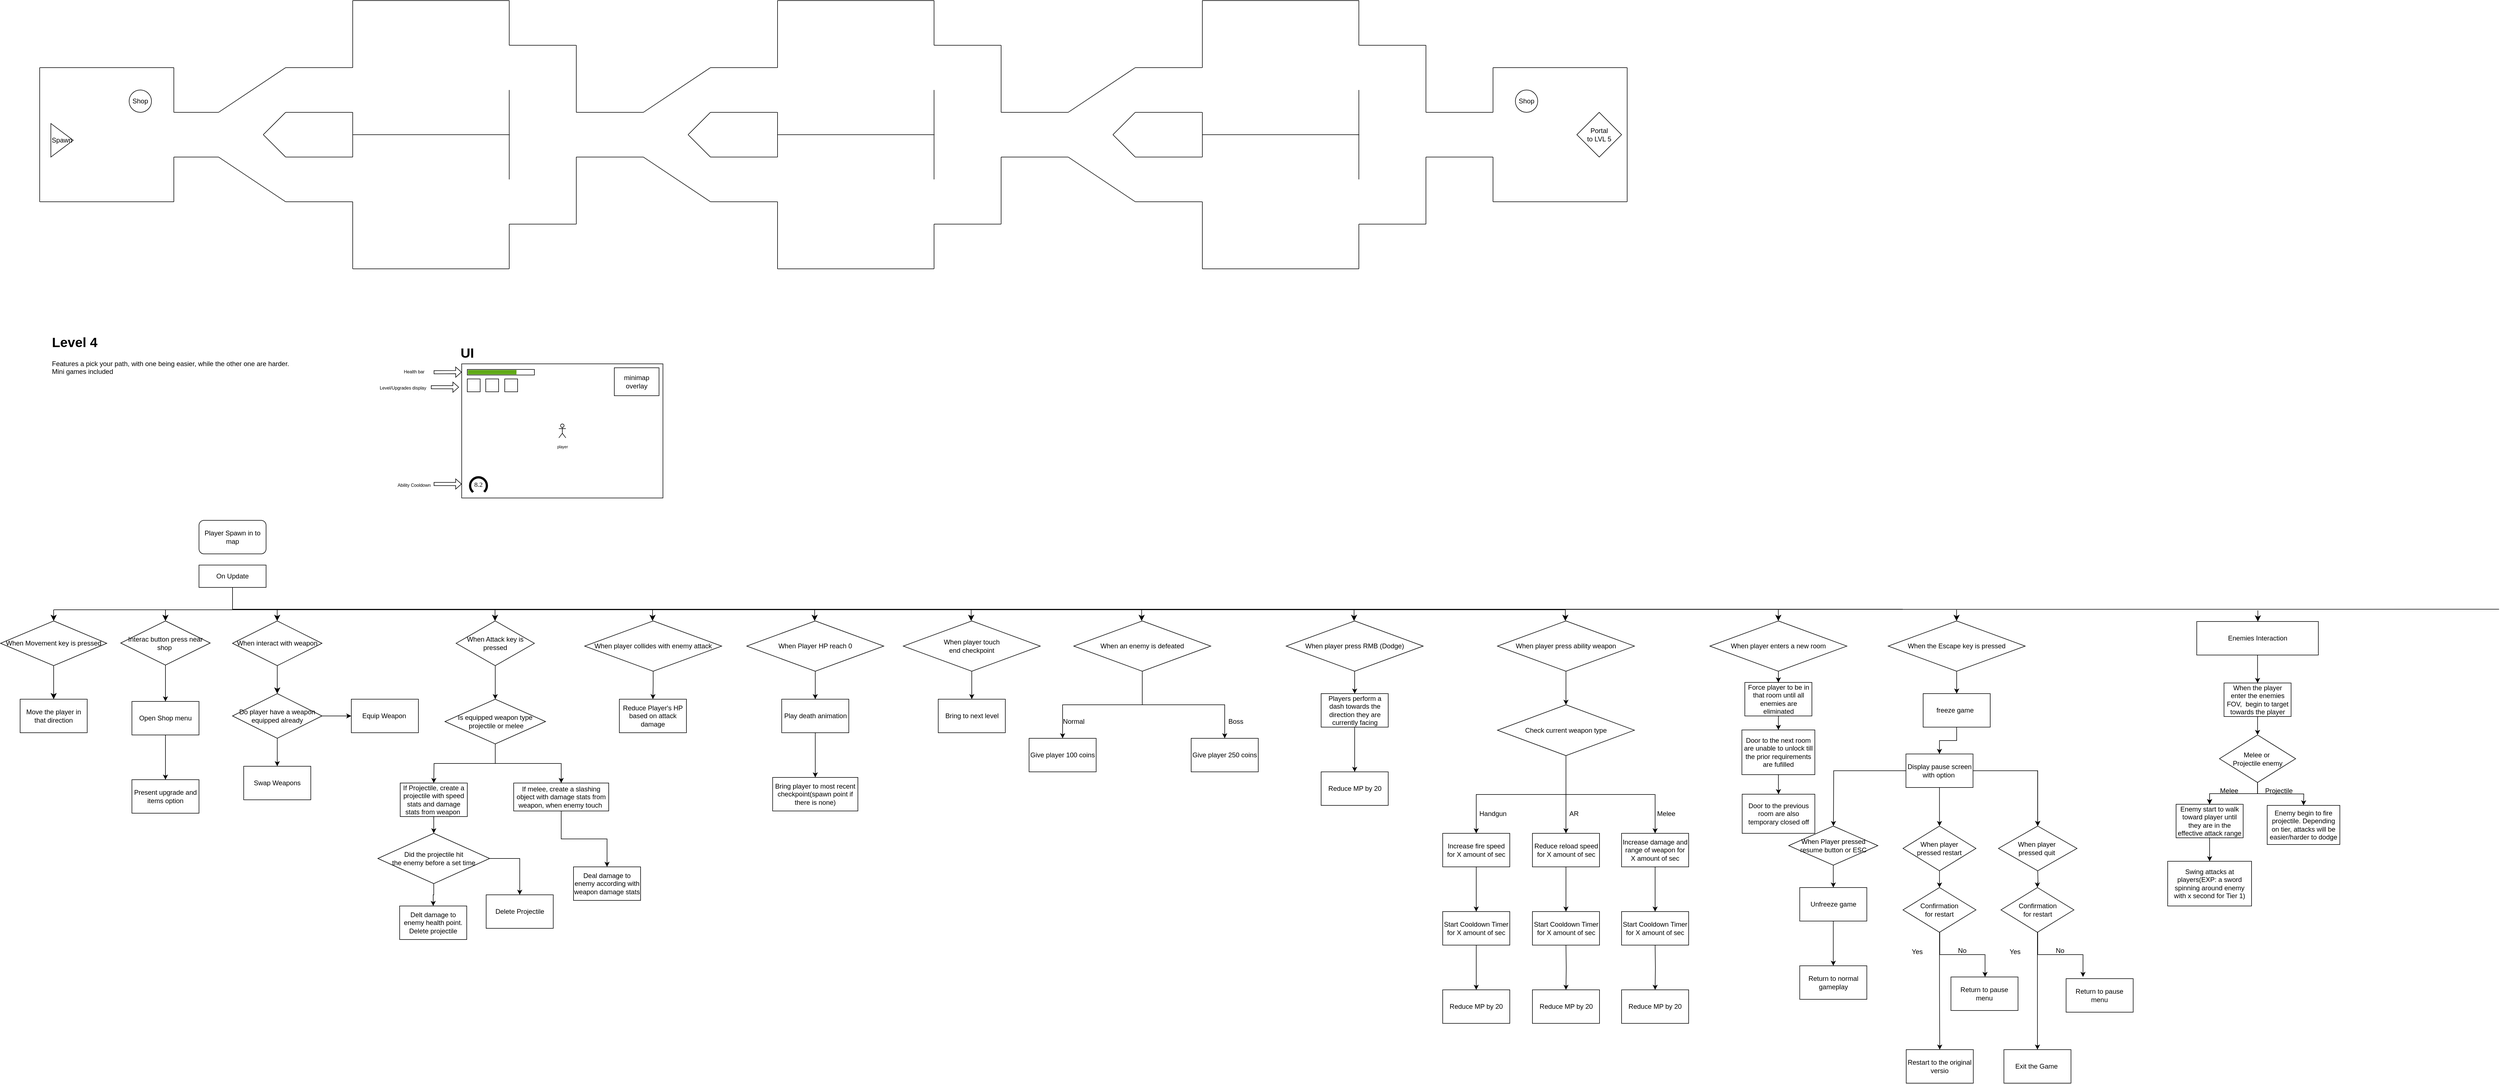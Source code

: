 <mxfile version="27.1.1">
  <diagram name="Page-1" id="taYUtSJ_4CDuhA6wjiIW">
    <mxGraphModel dx="5274" dy="2576" grid="1" gridSize="10" guides="1" tooltips="1" connect="1" arrows="1" fold="1" page="1" pageScale="1" pageWidth="850" pageHeight="1100" math="0" shadow="0" adaptiveColors="auto">
      <root>
        <mxCell id="0" />
        <mxCell id="1" parent="0" />
        <mxCell id="h_4dqQD72bOemCukOD2A-11" value="&lt;h1 style=&quot;margin-top: 0px;&quot;&gt;Level 4&lt;/h1&gt;&lt;div&gt;Features a pick your path, with one being easier, while the other one are harder.&lt;/div&gt;&lt;div&gt;Mini games included&lt;/div&gt;" style="text;html=1;whiteSpace=wrap;overflow=hidden;rounded=0;" parent="1" vertex="1">
          <mxGeometry x="-620" y="991.45" width="620" height="310" as="geometry" />
        </mxCell>
        <mxCell id="E4qFbeiB4ODEOkEXqFHY-1" value="&lt;h1 style=&quot;margin-top: 0px;&quot;&gt;&lt;span style=&quot;background-color: transparent; color: light-dark(rgb(0, 0, 0), rgb(255, 255, 255));&quot;&gt;UI&lt;/span&gt;&lt;/h1&gt;" style="text;html=1;whiteSpace=wrap;overflow=hidden;rounded=0;align=center;" parent="1" vertex="1">
          <mxGeometry x="35" y="1010" width="180" height="40" as="geometry" />
        </mxCell>
        <mxCell id="E4qFbeiB4ODEOkEXqFHY-2" value="" style="rounded=0;whiteSpace=wrap;html=1;" parent="1" vertex="1">
          <mxGeometry x="115" y="1050" width="360" height="240" as="geometry" />
        </mxCell>
        <mxCell id="E4qFbeiB4ODEOkEXqFHY-3" value="" style="rounded=0;whiteSpace=wrap;html=1;" parent="1" vertex="1">
          <mxGeometry x="125" y="1060" width="120" height="10" as="geometry" />
        </mxCell>
        <mxCell id="E4qFbeiB4ODEOkEXqFHY-4" value="" style="rounded=0;whiteSpace=wrap;html=1;fillColor=#60a917;fontColor=#ffffff;strokeColor=none;movable=1;resizable=1;rotatable=1;deletable=1;editable=1;locked=0;connectable=1;" parent="1" vertex="1">
          <mxGeometry x="126" y="1061" width="87" height="8" as="geometry" />
        </mxCell>
        <mxCell id="E4qFbeiB4ODEOkEXqFHY-5" value="" style="ellipse;whiteSpace=wrap;html=1;aspect=fixed;strokeWidth=4;" parent="1" vertex="1">
          <mxGeometry x="130" y="1253" width="30" height="30" as="geometry" />
        </mxCell>
        <mxCell id="E4qFbeiB4ODEOkEXqFHY-7" value="&lt;font face=&quot;Tahoma&quot;&gt;8.2&lt;/font&gt;" style="text;html=1;align=center;verticalAlign=middle;whiteSpace=wrap;rounded=0;" parent="1" vertex="1">
          <mxGeometry x="115" y="1251" width="60" height="30" as="geometry" />
        </mxCell>
        <mxCell id="E4qFbeiB4ODEOkEXqFHY-8" value="minimap overlay" style="rounded=0;whiteSpace=wrap;html=1;" parent="1" vertex="1">
          <mxGeometry x="388" y="1057" width="80" height="50" as="geometry" />
        </mxCell>
        <mxCell id="E4qFbeiB4ODEOkEXqFHY-9" value="" style="shape=flexArrow;endArrow=classic;html=1;rounded=0;width=5.714;endSize=3.095;endWidth=11.565;" parent="1" edge="1">
          <mxGeometry width="50" height="50" relative="1" as="geometry">
            <mxPoint x="65" y="1265" as="sourcePoint" />
            <mxPoint x="115" y="1265" as="targetPoint" />
          </mxGeometry>
        </mxCell>
        <mxCell id="E4qFbeiB4ODEOkEXqFHY-10" value="" style="shape=flexArrow;endArrow=classic;html=1;rounded=0;width=5.714;endSize=3.095;endWidth=11.565;" parent="1" edge="1">
          <mxGeometry width="50" height="50" relative="1" as="geometry">
            <mxPoint x="65" y="1065" as="sourcePoint" />
            <mxPoint x="115" y="1064.76" as="targetPoint" />
          </mxGeometry>
        </mxCell>
        <mxCell id="E4qFbeiB4ODEOkEXqFHY-11" value="&lt;div&gt;&lt;font style=&quot;font-size: 8px;&quot;&gt;Ability&amp;nbsp;&lt;/font&gt;&lt;span style=&quot;font-size: 8px; background-color: transparent; color: light-dark(rgb(0, 0, 0), rgb(255, 255, 255));&quot;&gt;Cooldown&lt;/span&gt;&lt;/div&gt;" style="text;html=1;align=center;verticalAlign=middle;whiteSpace=wrap;rounded=0;" parent="1" vertex="1">
          <mxGeometry x="-15" y="1251" width="90" height="30" as="geometry" />
        </mxCell>
        <mxCell id="E4qFbeiB4ODEOkEXqFHY-12" value="&lt;div&gt;&lt;span style=&quot;font-size: 8px;&quot;&gt;Health bar&lt;/span&gt;&lt;/div&gt;" style="text;html=1;align=center;verticalAlign=middle;whiteSpace=wrap;rounded=0;" parent="1" vertex="1">
          <mxGeometry x="-15" y="1048" width="90" height="30" as="geometry" />
        </mxCell>
        <mxCell id="E4qFbeiB4ODEOkEXqFHY-19" value="" style="whiteSpace=wrap;html=1;aspect=fixed;" parent="1" vertex="1">
          <mxGeometry x="125" y="1077" width="23" height="23" as="geometry" />
        </mxCell>
        <mxCell id="E4qFbeiB4ODEOkEXqFHY-20" value="" style="whiteSpace=wrap;html=1;aspect=fixed;" parent="1" vertex="1">
          <mxGeometry x="158" y="1077" width="23" height="23" as="geometry" />
        </mxCell>
        <mxCell id="E4qFbeiB4ODEOkEXqFHY-21" value="" style="whiteSpace=wrap;html=1;aspect=fixed;" parent="1" vertex="1">
          <mxGeometry x="192" y="1077" width="23" height="23" as="geometry" />
        </mxCell>
        <mxCell id="E4qFbeiB4ODEOkEXqFHY-22" value="" style="shape=flexArrow;endArrow=classic;html=1;rounded=0;width=5.714;endSize=3.095;endWidth=11.565;" parent="1" edge="1">
          <mxGeometry width="50" height="50" relative="1" as="geometry">
            <mxPoint x="60" y="1091.8" as="sourcePoint" />
            <mxPoint x="110" y="1091.8" as="targetPoint" />
          </mxGeometry>
        </mxCell>
        <mxCell id="E4qFbeiB4ODEOkEXqFHY-23" value="&lt;span style=&quot;font-size: 8px;&quot;&gt;Level/Upgrades display&lt;/span&gt;" style="text;html=1;align=center;verticalAlign=middle;whiteSpace=wrap;rounded=0;" parent="1" vertex="1">
          <mxGeometry x="-35" y="1077" width="90" height="30" as="geometry" />
        </mxCell>
        <mxCell id="E4qFbeiB4ODEOkEXqFHY-24" value="" style="triangle;whiteSpace=wrap;html=1;rotation=-90;strokeColor=none;" parent="1" vertex="1">
          <mxGeometry x="137.2" y="1258.45" width="16.87" height="43" as="geometry" />
        </mxCell>
        <mxCell id="E4qFbeiB4ODEOkEXqFHY-25" value="&lt;div&gt;&lt;font style=&quot;font-size: 7px;&quot;&gt;player&lt;/font&gt;&lt;/div&gt;" style="shape=umlActor;verticalLabelPosition=bottom;verticalAlign=top;html=1;outlineConnect=0;rounded=0;" parent="1" vertex="1">
          <mxGeometry x="288.75" y="1157.5" width="12.5" height="25" as="geometry" />
        </mxCell>
        <mxCell id="uATIUZiZ8zpYJbapLqvB-1" value="" style="endArrow=none;html=1;rounded=0;" parent="1" edge="1">
          <mxGeometry width="50" height="50" relative="1" as="geometry">
            <mxPoint x="-640" y="760" as="sourcePoint" />
            <mxPoint x="-640" y="520" as="targetPoint" />
          </mxGeometry>
        </mxCell>
        <mxCell id="uATIUZiZ8zpYJbapLqvB-2" value="" style="endArrow=none;html=1;rounded=0;" parent="1" edge="1">
          <mxGeometry width="50" height="50" relative="1" as="geometry">
            <mxPoint x="-640" y="520" as="sourcePoint" />
            <mxPoint x="-400" y="520" as="targetPoint" />
          </mxGeometry>
        </mxCell>
        <mxCell id="uATIUZiZ8zpYJbapLqvB-3" value="" style="endArrow=none;html=1;rounded=0;" parent="1" edge="1">
          <mxGeometry width="50" height="50" relative="1" as="geometry">
            <mxPoint x="-640" y="760" as="sourcePoint" />
            <mxPoint x="-400" y="760" as="targetPoint" />
          </mxGeometry>
        </mxCell>
        <mxCell id="uATIUZiZ8zpYJbapLqvB-4" value="" style="endArrow=none;html=1;rounded=0;" parent="1" edge="1">
          <mxGeometry width="50" height="50" relative="1" as="geometry">
            <mxPoint x="-400" y="760" as="sourcePoint" />
            <mxPoint x="-400" y="680" as="targetPoint" />
          </mxGeometry>
        </mxCell>
        <mxCell id="uATIUZiZ8zpYJbapLqvB-5" value="" style="endArrow=none;html=1;rounded=0;" parent="1" edge="1">
          <mxGeometry width="50" height="50" relative="1" as="geometry">
            <mxPoint x="-400" y="600" as="sourcePoint" />
            <mxPoint x="-400" y="520" as="targetPoint" />
          </mxGeometry>
        </mxCell>
        <mxCell id="uATIUZiZ8zpYJbapLqvB-6" value="" style="endArrow=none;html=1;rounded=0;" parent="1" edge="1">
          <mxGeometry width="50" height="50" relative="1" as="geometry">
            <mxPoint x="-400" y="600" as="sourcePoint" />
            <mxPoint x="-320" y="600" as="targetPoint" />
          </mxGeometry>
        </mxCell>
        <mxCell id="uATIUZiZ8zpYJbapLqvB-7" value="" style="endArrow=none;html=1;rounded=0;" parent="1" edge="1">
          <mxGeometry width="50" height="50" relative="1" as="geometry">
            <mxPoint x="-400" y="680" as="sourcePoint" />
            <mxPoint x="-320" y="680" as="targetPoint" />
          </mxGeometry>
        </mxCell>
        <mxCell id="uATIUZiZ8zpYJbapLqvB-8" value="" style="endArrow=none;html=1;rounded=0;" parent="1" edge="1">
          <mxGeometry width="50" height="50" relative="1" as="geometry">
            <mxPoint x="-320" y="600" as="sourcePoint" />
            <mxPoint x="-200" y="520" as="targetPoint" />
          </mxGeometry>
        </mxCell>
        <mxCell id="uATIUZiZ8zpYJbapLqvB-9" value="" style="endArrow=none;html=1;rounded=0;" parent="1" edge="1">
          <mxGeometry width="50" height="50" relative="1" as="geometry">
            <mxPoint x="-200" y="760" as="sourcePoint" />
            <mxPoint x="-320" y="680" as="targetPoint" />
          </mxGeometry>
        </mxCell>
        <mxCell id="uATIUZiZ8zpYJbapLqvB-11" value="" style="endArrow=none;html=1;rounded=0;" parent="1" edge="1">
          <mxGeometry width="50" height="50" relative="1" as="geometry">
            <mxPoint x="-200" y="520" as="sourcePoint" />
            <mxPoint x="-80" y="520" as="targetPoint" />
          </mxGeometry>
        </mxCell>
        <mxCell id="uATIUZiZ8zpYJbapLqvB-12" value="" style="endArrow=none;html=1;rounded=0;" parent="1" edge="1">
          <mxGeometry width="50" height="50" relative="1" as="geometry">
            <mxPoint x="-200" y="760" as="sourcePoint" />
            <mxPoint x="-80" y="760" as="targetPoint" />
          </mxGeometry>
        </mxCell>
        <mxCell id="uATIUZiZ8zpYJbapLqvB-13" value="" style="endArrow=none;html=1;rounded=0;" parent="1" edge="1">
          <mxGeometry width="50" height="50" relative="1" as="geometry">
            <mxPoint x="-240" y="640" as="sourcePoint" />
            <mxPoint x="-200" y="600" as="targetPoint" />
          </mxGeometry>
        </mxCell>
        <mxCell id="uATIUZiZ8zpYJbapLqvB-14" value="" style="endArrow=none;html=1;rounded=0;" parent="1" edge="1">
          <mxGeometry width="50" height="50" relative="1" as="geometry">
            <mxPoint x="-240" y="640" as="sourcePoint" />
            <mxPoint x="-200" y="680" as="targetPoint" />
          </mxGeometry>
        </mxCell>
        <mxCell id="uATIUZiZ8zpYJbapLqvB-15" value="" style="endArrow=none;html=1;rounded=0;" parent="1" edge="1">
          <mxGeometry width="50" height="50" relative="1" as="geometry">
            <mxPoint x="-200" y="680" as="sourcePoint" />
            <mxPoint x="-80" y="680" as="targetPoint" />
          </mxGeometry>
        </mxCell>
        <mxCell id="uATIUZiZ8zpYJbapLqvB-16" value="" style="endArrow=none;html=1;rounded=0;" parent="1" edge="1">
          <mxGeometry width="50" height="50" relative="1" as="geometry">
            <mxPoint x="-200" y="600" as="sourcePoint" />
            <mxPoint x="-80" y="600" as="targetPoint" />
          </mxGeometry>
        </mxCell>
        <mxCell id="uATIUZiZ8zpYJbapLqvB-17" value="" style="endArrow=none;html=1;rounded=0;" parent="1" edge="1">
          <mxGeometry width="50" height="50" relative="1" as="geometry">
            <mxPoint x="-80" y="680" as="sourcePoint" />
            <mxPoint x="-80" y="600" as="targetPoint" />
          </mxGeometry>
        </mxCell>
        <mxCell id="uATIUZiZ8zpYJbapLqvB-18" value="" style="endArrow=none;html=1;rounded=0;" parent="1" edge="1">
          <mxGeometry width="50" height="50" relative="1" as="geometry">
            <mxPoint x="-80" y="640" as="sourcePoint" />
            <mxPoint x="200.741" y="640" as="targetPoint" />
          </mxGeometry>
        </mxCell>
        <mxCell id="uATIUZiZ8zpYJbapLqvB-19" value="" style="endArrow=none;html=1;rounded=0;" parent="1" edge="1">
          <mxGeometry width="50" height="50" relative="1" as="geometry">
            <mxPoint x="-80" y="520" as="sourcePoint" />
            <mxPoint x="-80" y="400" as="targetPoint" />
          </mxGeometry>
        </mxCell>
        <mxCell id="uATIUZiZ8zpYJbapLqvB-20" value="" style="endArrow=none;html=1;rounded=0;" parent="1" edge="1">
          <mxGeometry width="50" height="50" relative="1" as="geometry">
            <mxPoint x="-80" y="400" as="sourcePoint" />
            <mxPoint x="200" y="400" as="targetPoint" />
          </mxGeometry>
        </mxCell>
        <mxCell id="uATIUZiZ8zpYJbapLqvB-21" value="" style="endArrow=none;html=1;rounded=0;" parent="1" edge="1">
          <mxGeometry width="50" height="50" relative="1" as="geometry">
            <mxPoint x="200" y="480" as="sourcePoint" />
            <mxPoint x="200" y="400" as="targetPoint" />
          </mxGeometry>
        </mxCell>
        <mxCell id="uATIUZiZ8zpYJbapLqvB-22" value="" style="endArrow=none;html=1;rounded=0;" parent="1" edge="1">
          <mxGeometry width="50" height="50" relative="1" as="geometry">
            <mxPoint x="200" y="640" as="sourcePoint" />
            <mxPoint x="200" y="560" as="targetPoint" />
          </mxGeometry>
        </mxCell>
        <mxCell id="uATIUZiZ8zpYJbapLqvB-23" value="" style="endArrow=none;html=1;rounded=0;" parent="1" edge="1">
          <mxGeometry width="50" height="50" relative="1" as="geometry">
            <mxPoint x="-80" y="880" as="sourcePoint" />
            <mxPoint x="-80" y="760" as="targetPoint" />
          </mxGeometry>
        </mxCell>
        <mxCell id="uATIUZiZ8zpYJbapLqvB-24" value="" style="endArrow=none;html=1;rounded=0;" parent="1" edge="1">
          <mxGeometry width="50" height="50" relative="1" as="geometry">
            <mxPoint x="-80" y="880" as="sourcePoint" />
            <mxPoint x="200" y="880" as="targetPoint" />
          </mxGeometry>
        </mxCell>
        <mxCell id="uATIUZiZ8zpYJbapLqvB-25" value="" style="endArrow=none;html=1;rounded=0;" parent="1" edge="1">
          <mxGeometry width="50" height="50" relative="1" as="geometry">
            <mxPoint x="200" y="880" as="sourcePoint" />
            <mxPoint x="200" y="800" as="targetPoint" />
          </mxGeometry>
        </mxCell>
        <mxCell id="uATIUZiZ8zpYJbapLqvB-26" value="" style="endArrow=none;html=1;rounded=0;" parent="1" edge="1">
          <mxGeometry width="50" height="50" relative="1" as="geometry">
            <mxPoint x="200" y="720" as="sourcePoint" />
            <mxPoint x="200" y="640" as="targetPoint" />
          </mxGeometry>
        </mxCell>
        <mxCell id="FaIXOcey9MvSZpUf5nS9-1" value="" style="endArrow=none;html=1;rounded=0;" parent="1" edge="1">
          <mxGeometry width="50" height="50" relative="1" as="geometry">
            <mxPoint x="200" y="480" as="sourcePoint" />
            <mxPoint x="320" y="480" as="targetPoint" />
          </mxGeometry>
        </mxCell>
        <mxCell id="FaIXOcey9MvSZpUf5nS9-2" value="" style="endArrow=none;html=1;rounded=0;" parent="1" edge="1">
          <mxGeometry width="50" height="50" relative="1" as="geometry">
            <mxPoint x="320" y="600" as="sourcePoint" />
            <mxPoint x="320" y="480" as="targetPoint" />
          </mxGeometry>
        </mxCell>
        <mxCell id="FaIXOcey9MvSZpUf5nS9-3" value="" style="endArrow=none;html=1;rounded=0;" parent="1" edge="1">
          <mxGeometry width="50" height="50" relative="1" as="geometry">
            <mxPoint x="200" y="800" as="sourcePoint" />
            <mxPoint x="320" y="800" as="targetPoint" />
          </mxGeometry>
        </mxCell>
        <mxCell id="FaIXOcey9MvSZpUf5nS9-4" value="" style="endArrow=none;html=1;rounded=0;" parent="1" edge="1">
          <mxGeometry width="50" height="50" relative="1" as="geometry">
            <mxPoint x="320" y="800" as="sourcePoint" />
            <mxPoint x="320" y="680" as="targetPoint" />
          </mxGeometry>
        </mxCell>
        <mxCell id="FaIXOcey9MvSZpUf5nS9-5" value="" style="endArrow=none;html=1;rounded=0;" parent="1" edge="1">
          <mxGeometry width="50" height="50" relative="1" as="geometry">
            <mxPoint x="320" y="600" as="sourcePoint" />
            <mxPoint x="440" y="600" as="targetPoint" />
          </mxGeometry>
        </mxCell>
        <mxCell id="FaIXOcey9MvSZpUf5nS9-6" value="" style="endArrow=none;html=1;rounded=0;" parent="1" edge="1">
          <mxGeometry width="50" height="50" relative="1" as="geometry">
            <mxPoint x="320" y="680" as="sourcePoint" />
            <mxPoint x="440" y="680" as="targetPoint" />
          </mxGeometry>
        </mxCell>
        <mxCell id="FaIXOcey9MvSZpUf5nS9-7" value="" style="endArrow=none;html=1;rounded=0;" parent="1" edge="1">
          <mxGeometry width="50" height="50" relative="1" as="geometry">
            <mxPoint x="440" y="600" as="sourcePoint" />
            <mxPoint x="560" y="520" as="targetPoint" />
          </mxGeometry>
        </mxCell>
        <mxCell id="FaIXOcey9MvSZpUf5nS9-8" value="" style="endArrow=none;html=1;rounded=0;" parent="1" edge="1">
          <mxGeometry width="50" height="50" relative="1" as="geometry">
            <mxPoint x="560" y="760" as="sourcePoint" />
            <mxPoint x="440" y="680" as="targetPoint" />
          </mxGeometry>
        </mxCell>
        <mxCell id="FaIXOcey9MvSZpUf5nS9-9" value="" style="endArrow=none;html=1;rounded=0;" parent="1" edge="1">
          <mxGeometry width="50" height="50" relative="1" as="geometry">
            <mxPoint x="560" y="520" as="sourcePoint" />
            <mxPoint x="680" y="520" as="targetPoint" />
          </mxGeometry>
        </mxCell>
        <mxCell id="FaIXOcey9MvSZpUf5nS9-10" value="" style="endArrow=none;html=1;rounded=0;" parent="1" edge="1">
          <mxGeometry width="50" height="50" relative="1" as="geometry">
            <mxPoint x="560" y="760" as="sourcePoint" />
            <mxPoint x="680" y="760" as="targetPoint" />
          </mxGeometry>
        </mxCell>
        <mxCell id="FaIXOcey9MvSZpUf5nS9-11" value="" style="endArrow=none;html=1;rounded=0;" parent="1" edge="1">
          <mxGeometry width="50" height="50" relative="1" as="geometry">
            <mxPoint x="520" y="640" as="sourcePoint" />
            <mxPoint x="560" y="600" as="targetPoint" />
          </mxGeometry>
        </mxCell>
        <mxCell id="FaIXOcey9MvSZpUf5nS9-12" value="" style="endArrow=none;html=1;rounded=0;" parent="1" edge="1">
          <mxGeometry width="50" height="50" relative="1" as="geometry">
            <mxPoint x="520" y="640" as="sourcePoint" />
            <mxPoint x="560" y="680" as="targetPoint" />
          </mxGeometry>
        </mxCell>
        <mxCell id="FaIXOcey9MvSZpUf5nS9-13" value="" style="endArrow=none;html=1;rounded=0;" parent="1" edge="1">
          <mxGeometry width="50" height="50" relative="1" as="geometry">
            <mxPoint x="560" y="680" as="sourcePoint" />
            <mxPoint x="680" y="680" as="targetPoint" />
          </mxGeometry>
        </mxCell>
        <mxCell id="FaIXOcey9MvSZpUf5nS9-14" value="" style="endArrow=none;html=1;rounded=0;" parent="1" edge="1">
          <mxGeometry width="50" height="50" relative="1" as="geometry">
            <mxPoint x="560" y="600" as="sourcePoint" />
            <mxPoint x="680" y="600" as="targetPoint" />
          </mxGeometry>
        </mxCell>
        <mxCell id="FaIXOcey9MvSZpUf5nS9-15" value="" style="endArrow=none;html=1;rounded=0;" parent="1" edge="1">
          <mxGeometry width="50" height="50" relative="1" as="geometry">
            <mxPoint x="680" y="680" as="sourcePoint" />
            <mxPoint x="680" y="600" as="targetPoint" />
          </mxGeometry>
        </mxCell>
        <mxCell id="FaIXOcey9MvSZpUf5nS9-16" value="" style="endArrow=none;html=1;rounded=0;" parent="1" edge="1">
          <mxGeometry width="50" height="50" relative="1" as="geometry">
            <mxPoint x="680" y="640" as="sourcePoint" />
            <mxPoint x="960.741" y="640" as="targetPoint" />
          </mxGeometry>
        </mxCell>
        <mxCell id="FaIXOcey9MvSZpUf5nS9-17" value="" style="endArrow=none;html=1;rounded=0;" parent="1" edge="1">
          <mxGeometry width="50" height="50" relative="1" as="geometry">
            <mxPoint x="680" y="520" as="sourcePoint" />
            <mxPoint x="680" y="400" as="targetPoint" />
          </mxGeometry>
        </mxCell>
        <mxCell id="FaIXOcey9MvSZpUf5nS9-18" value="" style="endArrow=none;html=1;rounded=0;" parent="1" edge="1">
          <mxGeometry width="50" height="50" relative="1" as="geometry">
            <mxPoint x="680" y="400" as="sourcePoint" />
            <mxPoint x="960" y="400" as="targetPoint" />
          </mxGeometry>
        </mxCell>
        <mxCell id="FaIXOcey9MvSZpUf5nS9-19" value="" style="endArrow=none;html=1;rounded=0;" parent="1" edge="1">
          <mxGeometry width="50" height="50" relative="1" as="geometry">
            <mxPoint x="960" y="480" as="sourcePoint" />
            <mxPoint x="960" y="400" as="targetPoint" />
          </mxGeometry>
        </mxCell>
        <mxCell id="FaIXOcey9MvSZpUf5nS9-20" value="" style="endArrow=none;html=1;rounded=0;" parent="1" edge="1">
          <mxGeometry width="50" height="50" relative="1" as="geometry">
            <mxPoint x="960" y="640" as="sourcePoint" />
            <mxPoint x="960" y="560" as="targetPoint" />
          </mxGeometry>
        </mxCell>
        <mxCell id="FaIXOcey9MvSZpUf5nS9-21" value="" style="endArrow=none;html=1;rounded=0;" parent="1" edge="1">
          <mxGeometry width="50" height="50" relative="1" as="geometry">
            <mxPoint x="680" y="880" as="sourcePoint" />
            <mxPoint x="680" y="760" as="targetPoint" />
          </mxGeometry>
        </mxCell>
        <mxCell id="FaIXOcey9MvSZpUf5nS9-22" value="" style="endArrow=none;html=1;rounded=0;" parent="1" edge="1">
          <mxGeometry width="50" height="50" relative="1" as="geometry">
            <mxPoint x="680" y="880" as="sourcePoint" />
            <mxPoint x="960" y="880" as="targetPoint" />
          </mxGeometry>
        </mxCell>
        <mxCell id="FaIXOcey9MvSZpUf5nS9-23" value="" style="endArrow=none;html=1;rounded=0;" parent="1" edge="1">
          <mxGeometry width="50" height="50" relative="1" as="geometry">
            <mxPoint x="960" y="880" as="sourcePoint" />
            <mxPoint x="960" y="800" as="targetPoint" />
          </mxGeometry>
        </mxCell>
        <mxCell id="FaIXOcey9MvSZpUf5nS9-24" value="" style="endArrow=none;html=1;rounded=0;" parent="1" edge="1">
          <mxGeometry width="50" height="50" relative="1" as="geometry">
            <mxPoint x="960" y="720" as="sourcePoint" />
            <mxPoint x="960" y="640" as="targetPoint" />
          </mxGeometry>
        </mxCell>
        <mxCell id="FaIXOcey9MvSZpUf5nS9-25" value="" style="endArrow=none;html=1;rounded=0;" parent="1" edge="1">
          <mxGeometry width="50" height="50" relative="1" as="geometry">
            <mxPoint x="960" y="480" as="sourcePoint" />
            <mxPoint x="1080" y="480" as="targetPoint" />
          </mxGeometry>
        </mxCell>
        <mxCell id="FaIXOcey9MvSZpUf5nS9-26" value="" style="endArrow=none;html=1;rounded=0;" parent="1" edge="1">
          <mxGeometry width="50" height="50" relative="1" as="geometry">
            <mxPoint x="1080" y="600" as="sourcePoint" />
            <mxPoint x="1080" y="480" as="targetPoint" />
          </mxGeometry>
        </mxCell>
        <mxCell id="FaIXOcey9MvSZpUf5nS9-27" value="" style="endArrow=none;html=1;rounded=0;" parent="1" edge="1">
          <mxGeometry width="50" height="50" relative="1" as="geometry">
            <mxPoint x="960" y="800" as="sourcePoint" />
            <mxPoint x="1080" y="800" as="targetPoint" />
          </mxGeometry>
        </mxCell>
        <mxCell id="FaIXOcey9MvSZpUf5nS9-28" value="" style="endArrow=none;html=1;rounded=0;" parent="1" edge="1">
          <mxGeometry width="50" height="50" relative="1" as="geometry">
            <mxPoint x="1080" y="800" as="sourcePoint" />
            <mxPoint x="1080" y="680" as="targetPoint" />
          </mxGeometry>
        </mxCell>
        <mxCell id="FaIXOcey9MvSZpUf5nS9-29" value="" style="endArrow=none;html=1;rounded=0;" parent="1" edge="1">
          <mxGeometry width="50" height="50" relative="1" as="geometry">
            <mxPoint x="1080" y="600" as="sourcePoint" />
            <mxPoint x="1200" y="600" as="targetPoint" />
          </mxGeometry>
        </mxCell>
        <mxCell id="FaIXOcey9MvSZpUf5nS9-30" value="" style="endArrow=none;html=1;rounded=0;" parent="1" edge="1">
          <mxGeometry width="50" height="50" relative="1" as="geometry">
            <mxPoint x="1080" y="680" as="sourcePoint" />
            <mxPoint x="1200" y="680" as="targetPoint" />
          </mxGeometry>
        </mxCell>
        <mxCell id="FaIXOcey9MvSZpUf5nS9-31" value="" style="endArrow=none;html=1;rounded=0;" parent="1" edge="1">
          <mxGeometry width="50" height="50" relative="1" as="geometry">
            <mxPoint x="1200" y="600" as="sourcePoint" />
            <mxPoint x="1320" y="520" as="targetPoint" />
          </mxGeometry>
        </mxCell>
        <mxCell id="FaIXOcey9MvSZpUf5nS9-32" value="" style="endArrow=none;html=1;rounded=0;" parent="1" edge="1">
          <mxGeometry width="50" height="50" relative="1" as="geometry">
            <mxPoint x="1320" y="760" as="sourcePoint" />
            <mxPoint x="1200" y="680" as="targetPoint" />
          </mxGeometry>
        </mxCell>
        <mxCell id="FaIXOcey9MvSZpUf5nS9-33" value="" style="endArrow=none;html=1;rounded=0;" parent="1" edge="1">
          <mxGeometry width="50" height="50" relative="1" as="geometry">
            <mxPoint x="1320" y="520" as="sourcePoint" />
            <mxPoint x="1440" y="520" as="targetPoint" />
          </mxGeometry>
        </mxCell>
        <mxCell id="FaIXOcey9MvSZpUf5nS9-34" value="" style="endArrow=none;html=1;rounded=0;" parent="1" edge="1">
          <mxGeometry width="50" height="50" relative="1" as="geometry">
            <mxPoint x="1320" y="760" as="sourcePoint" />
            <mxPoint x="1440" y="760" as="targetPoint" />
          </mxGeometry>
        </mxCell>
        <mxCell id="FaIXOcey9MvSZpUf5nS9-35" value="" style="endArrow=none;html=1;rounded=0;" parent="1" edge="1">
          <mxGeometry width="50" height="50" relative="1" as="geometry">
            <mxPoint x="1280" y="640" as="sourcePoint" />
            <mxPoint x="1320" y="600" as="targetPoint" />
          </mxGeometry>
        </mxCell>
        <mxCell id="FaIXOcey9MvSZpUf5nS9-36" value="" style="endArrow=none;html=1;rounded=0;" parent="1" edge="1">
          <mxGeometry width="50" height="50" relative="1" as="geometry">
            <mxPoint x="1280" y="640" as="sourcePoint" />
            <mxPoint x="1320" y="680" as="targetPoint" />
          </mxGeometry>
        </mxCell>
        <mxCell id="FaIXOcey9MvSZpUf5nS9-37" value="" style="endArrow=none;html=1;rounded=0;" parent="1" edge="1">
          <mxGeometry width="50" height="50" relative="1" as="geometry">
            <mxPoint x="1320" y="680" as="sourcePoint" />
            <mxPoint x="1440" y="680" as="targetPoint" />
          </mxGeometry>
        </mxCell>
        <mxCell id="FaIXOcey9MvSZpUf5nS9-38" value="" style="endArrow=none;html=1;rounded=0;" parent="1" edge="1">
          <mxGeometry width="50" height="50" relative="1" as="geometry">
            <mxPoint x="1320" y="600" as="sourcePoint" />
            <mxPoint x="1440" y="600" as="targetPoint" />
          </mxGeometry>
        </mxCell>
        <mxCell id="FaIXOcey9MvSZpUf5nS9-39" value="" style="endArrow=none;html=1;rounded=0;" parent="1" edge="1">
          <mxGeometry width="50" height="50" relative="1" as="geometry">
            <mxPoint x="1440" y="680" as="sourcePoint" />
            <mxPoint x="1440" y="600" as="targetPoint" />
          </mxGeometry>
        </mxCell>
        <mxCell id="FaIXOcey9MvSZpUf5nS9-40" value="" style="endArrow=none;html=1;rounded=0;" parent="1" edge="1">
          <mxGeometry width="50" height="50" relative="1" as="geometry">
            <mxPoint x="1440" y="640" as="sourcePoint" />
            <mxPoint x="1720.741" y="640" as="targetPoint" />
          </mxGeometry>
        </mxCell>
        <mxCell id="FaIXOcey9MvSZpUf5nS9-41" value="" style="endArrow=none;html=1;rounded=0;" parent="1" edge="1">
          <mxGeometry width="50" height="50" relative="1" as="geometry">
            <mxPoint x="1440" y="520" as="sourcePoint" />
            <mxPoint x="1440" y="400" as="targetPoint" />
          </mxGeometry>
        </mxCell>
        <mxCell id="FaIXOcey9MvSZpUf5nS9-42" value="" style="endArrow=none;html=1;rounded=0;" parent="1" edge="1">
          <mxGeometry width="50" height="50" relative="1" as="geometry">
            <mxPoint x="1440" y="400" as="sourcePoint" />
            <mxPoint x="1720" y="400" as="targetPoint" />
          </mxGeometry>
        </mxCell>
        <mxCell id="FaIXOcey9MvSZpUf5nS9-43" value="" style="endArrow=none;html=1;rounded=0;" parent="1" edge="1">
          <mxGeometry width="50" height="50" relative="1" as="geometry">
            <mxPoint x="1720" y="480" as="sourcePoint" />
            <mxPoint x="1720" y="400" as="targetPoint" />
          </mxGeometry>
        </mxCell>
        <mxCell id="FaIXOcey9MvSZpUf5nS9-44" value="" style="endArrow=none;html=1;rounded=0;" parent="1" edge="1">
          <mxGeometry width="50" height="50" relative="1" as="geometry">
            <mxPoint x="1720" y="640" as="sourcePoint" />
            <mxPoint x="1720" y="560" as="targetPoint" />
          </mxGeometry>
        </mxCell>
        <mxCell id="FaIXOcey9MvSZpUf5nS9-45" value="" style="endArrow=none;html=1;rounded=0;" parent="1" edge="1">
          <mxGeometry width="50" height="50" relative="1" as="geometry">
            <mxPoint x="1440" y="880" as="sourcePoint" />
            <mxPoint x="1440" y="760" as="targetPoint" />
          </mxGeometry>
        </mxCell>
        <mxCell id="FaIXOcey9MvSZpUf5nS9-46" value="" style="endArrow=none;html=1;rounded=0;" parent="1" edge="1">
          <mxGeometry width="50" height="50" relative="1" as="geometry">
            <mxPoint x="1440" y="880" as="sourcePoint" />
            <mxPoint x="1720" y="880" as="targetPoint" />
          </mxGeometry>
        </mxCell>
        <mxCell id="FaIXOcey9MvSZpUf5nS9-47" value="" style="endArrow=none;html=1;rounded=0;" parent="1" edge="1">
          <mxGeometry width="50" height="50" relative="1" as="geometry">
            <mxPoint x="1720" y="880" as="sourcePoint" />
            <mxPoint x="1720" y="800" as="targetPoint" />
          </mxGeometry>
        </mxCell>
        <mxCell id="FaIXOcey9MvSZpUf5nS9-48" value="" style="endArrow=none;html=1;rounded=0;" parent="1" edge="1">
          <mxGeometry width="50" height="50" relative="1" as="geometry">
            <mxPoint x="1720" y="720" as="sourcePoint" />
            <mxPoint x="1720" y="640" as="targetPoint" />
          </mxGeometry>
        </mxCell>
        <mxCell id="FaIXOcey9MvSZpUf5nS9-49" value="" style="endArrow=none;html=1;rounded=0;" parent="1" edge="1">
          <mxGeometry width="50" height="50" relative="1" as="geometry">
            <mxPoint x="1720" y="480" as="sourcePoint" />
            <mxPoint x="1840" y="480" as="targetPoint" />
          </mxGeometry>
        </mxCell>
        <mxCell id="FaIXOcey9MvSZpUf5nS9-50" value="" style="endArrow=none;html=1;rounded=0;" parent="1" edge="1">
          <mxGeometry width="50" height="50" relative="1" as="geometry">
            <mxPoint x="1840" y="600" as="sourcePoint" />
            <mxPoint x="1840" y="480" as="targetPoint" />
          </mxGeometry>
        </mxCell>
        <mxCell id="FaIXOcey9MvSZpUf5nS9-51" value="" style="endArrow=none;html=1;rounded=0;" parent="1" edge="1">
          <mxGeometry width="50" height="50" relative="1" as="geometry">
            <mxPoint x="1720" y="800" as="sourcePoint" />
            <mxPoint x="1840" y="800" as="targetPoint" />
          </mxGeometry>
        </mxCell>
        <mxCell id="FaIXOcey9MvSZpUf5nS9-52" value="" style="endArrow=none;html=1;rounded=0;" parent="1" edge="1">
          <mxGeometry width="50" height="50" relative="1" as="geometry">
            <mxPoint x="1840" y="800" as="sourcePoint" />
            <mxPoint x="1840" y="680" as="targetPoint" />
          </mxGeometry>
        </mxCell>
        <mxCell id="FaIXOcey9MvSZpUf5nS9-53" value="" style="endArrow=none;html=1;rounded=0;" parent="1" edge="1">
          <mxGeometry width="50" height="50" relative="1" as="geometry">
            <mxPoint x="1840" y="600" as="sourcePoint" />
            <mxPoint x="1960" y="600" as="targetPoint" />
          </mxGeometry>
        </mxCell>
        <mxCell id="FaIXOcey9MvSZpUf5nS9-54" value="" style="endArrow=none;html=1;rounded=0;" parent="1" edge="1">
          <mxGeometry width="50" height="50" relative="1" as="geometry">
            <mxPoint x="1840" y="680" as="sourcePoint" />
            <mxPoint x="1960" y="680" as="targetPoint" />
          </mxGeometry>
        </mxCell>
        <mxCell id="FaIXOcey9MvSZpUf5nS9-55" value="" style="endArrow=none;html=1;rounded=0;" parent="1" edge="1">
          <mxGeometry width="50" height="50" relative="1" as="geometry">
            <mxPoint x="1960" y="600" as="sourcePoint" />
            <mxPoint x="1960" y="520" as="targetPoint" />
          </mxGeometry>
        </mxCell>
        <mxCell id="FaIXOcey9MvSZpUf5nS9-56" value="" style="endArrow=none;html=1;rounded=0;" parent="1" edge="1">
          <mxGeometry width="50" height="50" relative="1" as="geometry">
            <mxPoint x="1960" y="760" as="sourcePoint" />
            <mxPoint x="1960" y="680" as="targetPoint" />
          </mxGeometry>
        </mxCell>
        <mxCell id="FaIXOcey9MvSZpUf5nS9-57" value="" style="endArrow=none;html=1;rounded=0;" parent="1" edge="1">
          <mxGeometry width="50" height="50" relative="1" as="geometry">
            <mxPoint x="1960" y="760" as="sourcePoint" />
            <mxPoint x="2200" y="760" as="targetPoint" />
          </mxGeometry>
        </mxCell>
        <mxCell id="FaIXOcey9MvSZpUf5nS9-58" value="" style="endArrow=none;html=1;rounded=0;" parent="1" edge="1">
          <mxGeometry width="50" height="50" relative="1" as="geometry">
            <mxPoint x="1960" y="520" as="sourcePoint" />
            <mxPoint x="2200" y="520" as="targetPoint" />
          </mxGeometry>
        </mxCell>
        <mxCell id="FaIXOcey9MvSZpUf5nS9-60" value="" style="endArrow=none;html=1;rounded=0;" parent="1" edge="1">
          <mxGeometry width="50" height="50" relative="1" as="geometry">
            <mxPoint x="2200" y="760" as="sourcePoint" />
            <mxPoint x="2200" y="520" as="targetPoint" />
          </mxGeometry>
        </mxCell>
        <mxCell id="CO8JX9GHZvh5KLFThNco-1" value="Shop" style="ellipse;whiteSpace=wrap;html=1;aspect=fixed;" vertex="1" parent="1">
          <mxGeometry x="2000" y="560" width="40" height="40" as="geometry" />
        </mxCell>
        <mxCell id="CO8JX9GHZvh5KLFThNco-2" value="Portal&lt;div&gt;to LVL 5&lt;/div&gt;" style="rhombus;whiteSpace=wrap;html=1;" vertex="1" parent="1">
          <mxGeometry x="2110" y="600" width="80" height="80" as="geometry" />
        </mxCell>
        <mxCell id="CO8JX9GHZvh5KLFThNco-3" value="Spawn" style="triangle;whiteSpace=wrap;html=1;" vertex="1" parent="1">
          <mxGeometry x="-620" y="620" width="40" height="60" as="geometry" />
        </mxCell>
        <mxCell id="CO8JX9GHZvh5KLFThNco-4" value="Shop" style="ellipse;whiteSpace=wrap;html=1;aspect=fixed;" vertex="1" parent="1">
          <mxGeometry x="-480" y="560" width="40" height="40" as="geometry" />
        </mxCell>
        <mxCell id="CO8JX9GHZvh5KLFThNco-5" value="On Update" style="rounded=0;whiteSpace=wrap;html=1;" vertex="1" parent="1">
          <mxGeometry x="-355" y="1410" width="120" height="40" as="geometry" />
        </mxCell>
        <mxCell id="CO8JX9GHZvh5KLFThNco-6" style="edgeStyle=none;curved=1;rounded=0;orthogonalLoop=1;jettySize=auto;html=1;exitX=0.5;exitY=1;exitDx=0;exitDy=0;fontSize=12;startSize=8;endSize=8;" edge="1" parent="1" source="CO8JX9GHZvh5KLFThNco-7" target="CO8JX9GHZvh5KLFThNco-11">
          <mxGeometry relative="1" as="geometry" />
        </mxCell>
        <mxCell id="CO8JX9GHZvh5KLFThNco-7" value="&lt;div&gt;&lt;span style=&quot;background-color: transparent; color: light-dark(rgb(0, 0, 0), rgb(255, 255, 255));&quot;&gt;When Movement key is pressed&lt;/span&gt;&lt;/div&gt;" style="rhombus;whiteSpace=wrap;html=1;" vertex="1" parent="1">
          <mxGeometry x="-710" y="1510" width="190" height="80" as="geometry" />
        </mxCell>
        <mxCell id="CO8JX9GHZvh5KLFThNco-8" value="" style="endArrow=none;html=1;rounded=0;fontSize=12;startSize=8;endSize=8;curved=1;" edge="1" parent="1">
          <mxGeometry width="50" height="50" relative="1" as="geometry">
            <mxPoint x="-295" y="1490" as="sourcePoint" />
            <mxPoint x="-295" y="1450" as="targetPoint" />
          </mxGeometry>
        </mxCell>
        <mxCell id="CO8JX9GHZvh5KLFThNco-9" value="" style="endArrow=none;html=1;rounded=0;fontSize=12;startSize=8;endSize=8;curved=1;" edge="1" parent="1">
          <mxGeometry width="50" height="50" relative="1" as="geometry">
            <mxPoint x="-295" y="1490" as="sourcePoint" />
            <mxPoint x="-615" y="1490" as="targetPoint" />
          </mxGeometry>
        </mxCell>
        <mxCell id="CO8JX9GHZvh5KLFThNco-10" value="" style="endArrow=classic;html=1;rounded=0;fontSize=12;startSize=8;endSize=8;curved=1;entryX=0.5;entryY=0;entryDx=0;entryDy=0;" edge="1" parent="1" target="CO8JX9GHZvh5KLFThNco-7">
          <mxGeometry width="50" height="50" relative="1" as="geometry">
            <mxPoint x="-615" y="1490" as="sourcePoint" />
            <mxPoint x="-665" y="1500" as="targetPoint" />
          </mxGeometry>
        </mxCell>
        <mxCell id="CO8JX9GHZvh5KLFThNco-11" value="Move the player in that direction" style="rounded=0;whiteSpace=wrap;html=1;" vertex="1" parent="1">
          <mxGeometry x="-675" y="1650" width="120" height="60" as="geometry" />
        </mxCell>
        <mxCell id="CO8JX9GHZvh5KLFThNco-12" value="" style="endArrow=classic;html=1;rounded=0;fontSize=12;startSize=8;endSize=8;curved=1;" edge="1" parent="1">
          <mxGeometry width="50" height="50" relative="1" as="geometry">
            <mxPoint x="-415" y="1490" as="sourcePoint" />
            <mxPoint x="-415" y="1510" as="targetPoint" />
          </mxGeometry>
        </mxCell>
        <mxCell id="CO8JX9GHZvh5KLFThNco-13" value="" style="edgeStyle=none;curved=1;rounded=0;orthogonalLoop=1;jettySize=auto;html=1;fontSize=12;startSize=8;endSize=8;" edge="1" parent="1" source="CO8JX9GHZvh5KLFThNco-14" target="CO8JX9GHZvh5KLFThNco-19">
          <mxGeometry relative="1" as="geometry" />
        </mxCell>
        <mxCell id="CO8JX9GHZvh5KLFThNco-14" value="When interact with weapon" style="rhombus;whiteSpace=wrap;html=1;" vertex="1" parent="1">
          <mxGeometry x="-295" y="1510" width="160" height="80" as="geometry" />
        </mxCell>
        <mxCell id="CO8JX9GHZvh5KLFThNco-15" value="" style="endArrow=none;html=1;rounded=0;fontSize=12;startSize=8;endSize=8;curved=1;" edge="1" parent="1">
          <mxGeometry width="50" height="50" relative="1" as="geometry">
            <mxPoint x="-295" y="1490" as="sourcePoint" />
            <mxPoint x="2090" y="1490" as="targetPoint" />
          </mxGeometry>
        </mxCell>
        <mxCell id="CO8JX9GHZvh5KLFThNco-16" value="" style="endArrow=classic;html=1;rounded=0;fontSize=12;startSize=8;endSize=8;curved=1;" edge="1" parent="1">
          <mxGeometry width="50" height="50" relative="1" as="geometry">
            <mxPoint x="-215.11" y="1490" as="sourcePoint" />
            <mxPoint x="-215.11" y="1510" as="targetPoint" />
          </mxGeometry>
        </mxCell>
        <mxCell id="CO8JX9GHZvh5KLFThNco-17" style="edgeStyle=orthogonalEdgeStyle;rounded=0;orthogonalLoop=1;jettySize=auto;html=1;exitX=1;exitY=0.5;exitDx=0;exitDy=0;" edge="1" parent="1">
          <mxGeometry relative="1" as="geometry">
            <mxPoint x="-82.5" y="1680" as="targetPoint" />
            <mxPoint x="-162.5" y="1680" as="sourcePoint" />
          </mxGeometry>
        </mxCell>
        <mxCell id="CO8JX9GHZvh5KLFThNco-18" style="edgeStyle=orthogonalEdgeStyle;rounded=0;orthogonalLoop=1;jettySize=auto;html=1;exitX=0.5;exitY=1;exitDx=0;exitDy=0;" edge="1" parent="1" source="CO8JX9GHZvh5KLFThNco-19">
          <mxGeometry relative="1" as="geometry">
            <mxPoint x="-215" y="1770" as="targetPoint" />
          </mxGeometry>
        </mxCell>
        <mxCell id="CO8JX9GHZvh5KLFThNco-19" value="Do player have a weapon&lt;div&gt;equipped already&lt;/div&gt;" style="rhombus;whiteSpace=wrap;html=1;" vertex="1" parent="1">
          <mxGeometry x="-295" y="1640" width="160" height="80" as="geometry" />
        </mxCell>
        <mxCell id="CO8JX9GHZvh5KLFThNco-20" value="Equip Weapon&amp;nbsp;" style="rounded=0;whiteSpace=wrap;html=1;" vertex="1" parent="1">
          <mxGeometry x="-82.5" y="1650" width="120" height="60" as="geometry" />
        </mxCell>
        <mxCell id="CO8JX9GHZvh5KLFThNco-21" value="Swap Weapons" style="rounded=0;whiteSpace=wrap;html=1;" vertex="1" parent="1">
          <mxGeometry x="-275" y="1770" width="120" height="60" as="geometry" />
        </mxCell>
        <mxCell id="CO8JX9GHZvh5KLFThNco-22" value="" style="endArrow=classic;html=1;rounded=0;fontSize=12;startSize=8;endSize=8;curved=1;" edge="1" parent="1">
          <mxGeometry width="50" height="50" relative="1" as="geometry">
            <mxPoint x="174.6" y="1490" as="sourcePoint" />
            <mxPoint x="174.6" y="1510" as="targetPoint" />
          </mxGeometry>
        </mxCell>
        <mxCell id="CO8JX9GHZvh5KLFThNco-23" style="edgeStyle=orthogonalEdgeStyle;rounded=0;orthogonalLoop=1;jettySize=auto;html=1;exitX=0.5;exitY=1;exitDx=0;exitDy=0;entryX=0.5;entryY=0;entryDx=0;entryDy=0;" edge="1" parent="1" source="CO8JX9GHZvh5KLFThNco-24">
          <mxGeometry relative="1" as="geometry">
            <mxPoint x="175" y="1650" as="targetPoint" />
          </mxGeometry>
        </mxCell>
        <mxCell id="CO8JX9GHZvh5KLFThNco-24" value="When Attack key is pressed" style="rhombus;whiteSpace=wrap;html=1;" vertex="1" parent="1">
          <mxGeometry x="105" y="1510" width="140" height="80" as="geometry" />
        </mxCell>
        <mxCell id="CO8JX9GHZvh5KLFThNco-25" style="edgeStyle=orthogonalEdgeStyle;rounded=0;orthogonalLoop=1;jettySize=auto;html=1;exitX=0.5;exitY=1;exitDx=0;exitDy=0;" edge="1" parent="1" source="CO8JX9GHZvh5KLFThNco-27">
          <mxGeometry relative="1" as="geometry">
            <mxPoint x="65" y="1800" as="targetPoint" />
            <mxPoint x="175" y="1770" as="sourcePoint" />
          </mxGeometry>
        </mxCell>
        <mxCell id="CO8JX9GHZvh5KLFThNco-26" value="" style="edgeStyle=orthogonalEdgeStyle;rounded=0;orthogonalLoop=1;jettySize=auto;html=1;" edge="1" parent="1" source="CO8JX9GHZvh5KLFThNco-27" target="CO8JX9GHZvh5KLFThNco-29">
          <mxGeometry relative="1" as="geometry" />
        </mxCell>
        <mxCell id="CO8JX9GHZvh5KLFThNco-27" value="Is equipped weapon type&lt;div&gt;&amp;nbsp;projectile or melee&lt;/div&gt;" style="rhombus;whiteSpace=wrap;html=1;rounded=0;" vertex="1" parent="1">
          <mxGeometry x="85" y="1650" width="180" height="80" as="geometry" />
        </mxCell>
        <mxCell id="CO8JX9GHZvh5KLFThNco-28" value="" style="edgeStyle=orthogonalEdgeStyle;rounded=0;orthogonalLoop=1;jettySize=auto;html=1;" edge="1" parent="1" source="CO8JX9GHZvh5KLFThNco-29" target="CO8JX9GHZvh5KLFThNco-38">
          <mxGeometry relative="1" as="geometry" />
        </mxCell>
        <mxCell id="CO8JX9GHZvh5KLFThNco-29" value="If melee, create a slashing object with damage stats from weapon, when enemy touch&amp;nbsp;" style="whiteSpace=wrap;html=1;rounded=0;" vertex="1" parent="1">
          <mxGeometry x="208" y="1800" width="170" height="50" as="geometry" />
        </mxCell>
        <mxCell id="CO8JX9GHZvh5KLFThNco-30" value="" style="edgeStyle=orthogonalEdgeStyle;rounded=0;orthogonalLoop=1;jettySize=auto;html=1;" edge="1" parent="1" source="CO8JX9GHZvh5KLFThNco-31" target="CO8JX9GHZvh5KLFThNco-35">
          <mxGeometry relative="1" as="geometry" />
        </mxCell>
        <mxCell id="CO8JX9GHZvh5KLFThNco-31" value="If Projectile, create a projectile with speed stats and damage stats from weapon&amp;nbsp;" style="rounded=0;whiteSpace=wrap;html=1;" vertex="1" parent="1">
          <mxGeometry x="5" y="1800" width="120" height="60" as="geometry" />
        </mxCell>
        <mxCell id="CO8JX9GHZvh5KLFThNco-32" style="edgeStyle=orthogonalEdgeStyle;rounded=0;orthogonalLoop=1;jettySize=auto;html=1;exitX=0.5;exitY=1;exitDx=0;exitDy=0;" edge="1" parent="1" source="CO8JX9GHZvh5KLFThNco-29" target="CO8JX9GHZvh5KLFThNco-29">
          <mxGeometry relative="1" as="geometry" />
        </mxCell>
        <mxCell id="CO8JX9GHZvh5KLFThNco-33" value="" style="edgeStyle=orthogonalEdgeStyle;rounded=0;orthogonalLoop=1;jettySize=auto;html=1;" edge="1" parent="1" source="CO8JX9GHZvh5KLFThNco-35" target="CO8JX9GHZvh5KLFThNco-36">
          <mxGeometry relative="1" as="geometry" />
        </mxCell>
        <mxCell id="CO8JX9GHZvh5KLFThNco-34" value="" style="edgeStyle=orthogonalEdgeStyle;rounded=0;orthogonalLoop=1;jettySize=auto;html=1;exitX=1;exitY=0.5;exitDx=0;exitDy=0;" edge="1" parent="1" source="CO8JX9GHZvh5KLFThNco-35" target="CO8JX9GHZvh5KLFThNco-37">
          <mxGeometry relative="1" as="geometry" />
        </mxCell>
        <mxCell id="CO8JX9GHZvh5KLFThNco-35" value="Did the projectile hit&lt;div&gt;the enemy before a set time&lt;/div&gt;" style="rhombus;whiteSpace=wrap;html=1;rounded=0;" vertex="1" parent="1">
          <mxGeometry x="-35" y="1890" width="200" height="90" as="geometry" />
        </mxCell>
        <mxCell id="CO8JX9GHZvh5KLFThNco-36" value="Delt damage to enemy health point. Delete projectile" style="whiteSpace=wrap;html=1;rounded=0;" vertex="1" parent="1">
          <mxGeometry x="4" y="2020" width="120" height="60" as="geometry" />
        </mxCell>
        <mxCell id="CO8JX9GHZvh5KLFThNco-37" value="Delete Projectile" style="whiteSpace=wrap;html=1;rounded=0;" vertex="1" parent="1">
          <mxGeometry x="158.75" y="2000" width="120" height="60" as="geometry" />
        </mxCell>
        <mxCell id="CO8JX9GHZvh5KLFThNco-38" value="Deal damage to enemy according with weapon damage stats" style="whiteSpace=wrap;html=1;rounded=0;" vertex="1" parent="1">
          <mxGeometry x="315" y="1950" width="120" height="60" as="geometry" />
        </mxCell>
        <mxCell id="CO8JX9GHZvh5KLFThNco-39" value="" style="endArrow=classic;html=1;rounded=0;fontSize=12;startSize=8;endSize=8;curved=1;" edge="1" parent="1">
          <mxGeometry width="50" height="50" relative="1" as="geometry">
            <mxPoint x="456.41" y="1490" as="sourcePoint" />
            <mxPoint x="456.41" y="1510" as="targetPoint" />
          </mxGeometry>
        </mxCell>
        <mxCell id="CO8JX9GHZvh5KLFThNco-40" value="" style="edgeStyle=orthogonalEdgeStyle;rounded=0;orthogonalLoop=1;jettySize=auto;html=1;" edge="1" parent="1" source="CO8JX9GHZvh5KLFThNco-41" target="CO8JX9GHZvh5KLFThNco-42">
          <mxGeometry relative="1" as="geometry" />
        </mxCell>
        <mxCell id="CO8JX9GHZvh5KLFThNco-41" value="When player collides with enemy attack" style="rhombus;whiteSpace=wrap;html=1;" vertex="1" parent="1">
          <mxGeometry x="335" y="1510" width="245" height="90" as="geometry" />
        </mxCell>
        <mxCell id="CO8JX9GHZvh5KLFThNco-42" value="Reduce Player&#39;s HP based on attack damage" style="whiteSpace=wrap;html=1;" vertex="1" parent="1">
          <mxGeometry x="397" y="1650" width="120" height="60" as="geometry" />
        </mxCell>
        <mxCell id="CO8JX9GHZvh5KLFThNco-43" value="" style="endArrow=classic;html=1;rounded=0;fontSize=12;startSize=8;endSize=8;curved=1;" edge="1" parent="1">
          <mxGeometry width="50" height="50" relative="1" as="geometry">
            <mxPoint x="746.41" y="1490" as="sourcePoint" />
            <mxPoint x="746.41" y="1510" as="targetPoint" />
          </mxGeometry>
        </mxCell>
        <mxCell id="CO8JX9GHZvh5KLFThNco-44" value="" style="edgeStyle=orthogonalEdgeStyle;rounded=0;orthogonalLoop=1;jettySize=auto;html=1;" edge="1" parent="1" source="CO8JX9GHZvh5KLFThNco-45" target="CO8JX9GHZvh5KLFThNco-47">
          <mxGeometry relative="1" as="geometry" />
        </mxCell>
        <mxCell id="CO8JX9GHZvh5KLFThNco-45" value="When Player HP reach 0" style="rhombus;whiteSpace=wrap;html=1;" vertex="1" parent="1">
          <mxGeometry x="625" y="1510" width="245" height="90" as="geometry" />
        </mxCell>
        <mxCell id="CO8JX9GHZvh5KLFThNco-46" value="" style="edgeStyle=orthogonalEdgeStyle;rounded=0;orthogonalLoop=1;jettySize=auto;html=1;" edge="1" parent="1" source="CO8JX9GHZvh5KLFThNco-47" target="CO8JX9GHZvh5KLFThNco-48">
          <mxGeometry relative="1" as="geometry" />
        </mxCell>
        <mxCell id="CO8JX9GHZvh5KLFThNco-47" value="Play death animation" style="whiteSpace=wrap;html=1;" vertex="1" parent="1">
          <mxGeometry x="687.5" y="1650" width="120" height="60" as="geometry" />
        </mxCell>
        <mxCell id="CO8JX9GHZvh5KLFThNco-48" value="Bring player to most recent checkpoint(spawn point if there is none)" style="whiteSpace=wrap;html=1;" vertex="1" parent="1">
          <mxGeometry x="671.25" y="1790" width="152.5" height="60" as="geometry" />
        </mxCell>
        <mxCell id="CO8JX9GHZvh5KLFThNco-49" value="" style="endArrow=classic;html=1;rounded=0;fontSize=12;startSize=8;endSize=8;curved=1;" edge="1" parent="1">
          <mxGeometry width="50" height="50" relative="1" as="geometry">
            <mxPoint x="1026.41" y="1490" as="sourcePoint" />
            <mxPoint x="1026.41" y="1510" as="targetPoint" />
          </mxGeometry>
        </mxCell>
        <mxCell id="CO8JX9GHZvh5KLFThNco-50" value="" style="edgeStyle=orthogonalEdgeStyle;rounded=0;orthogonalLoop=1;jettySize=auto;html=1;" edge="1" parent="1" source="CO8JX9GHZvh5KLFThNco-51" target="CO8JX9GHZvh5KLFThNco-52">
          <mxGeometry relative="1" as="geometry" />
        </mxCell>
        <mxCell id="CO8JX9GHZvh5KLFThNco-51" value="When player touch&lt;div&gt;end checkpoint&lt;/div&gt;" style="rhombus;whiteSpace=wrap;html=1;" vertex="1" parent="1">
          <mxGeometry x="905" y="1510" width="245" height="90" as="geometry" />
        </mxCell>
        <mxCell id="CO8JX9GHZvh5KLFThNco-52" value="Bring to next level" style="whiteSpace=wrap;html=1;" vertex="1" parent="1">
          <mxGeometry x="967.5" y="1650" width="120" height="60" as="geometry" />
        </mxCell>
        <mxCell id="CO8JX9GHZvh5KLFThNco-53" value="" style="endArrow=classic;html=1;rounded=0;fontSize=12;startSize=8;endSize=8;curved=1;" edge="1" parent="1">
          <mxGeometry width="50" height="50" relative="1" as="geometry">
            <mxPoint x="1331.41" y="1490" as="sourcePoint" />
            <mxPoint x="1331.41" y="1510" as="targetPoint" />
          </mxGeometry>
        </mxCell>
        <mxCell id="CO8JX9GHZvh5KLFThNco-54" value="" style="edgeStyle=orthogonalEdgeStyle;rounded=0;orthogonalLoop=1;jettySize=auto;html=1;" edge="1" parent="1" source="CO8JX9GHZvh5KLFThNco-56" target="CO8JX9GHZvh5KLFThNco-57">
          <mxGeometry relative="1" as="geometry" />
        </mxCell>
        <mxCell id="CO8JX9GHZvh5KLFThNco-55" value="" style="edgeStyle=orthogonalEdgeStyle;rounded=0;orthogonalLoop=1;jettySize=auto;html=1;" edge="1" parent="1" source="CO8JX9GHZvh5KLFThNco-56" target="CO8JX9GHZvh5KLFThNco-58">
          <mxGeometry relative="1" as="geometry" />
        </mxCell>
        <mxCell id="CO8JX9GHZvh5KLFThNco-56" value="When an enemy is defeated" style="rhombus;whiteSpace=wrap;html=1;" vertex="1" parent="1">
          <mxGeometry x="1210" y="1510" width="245" height="90" as="geometry" />
        </mxCell>
        <mxCell id="CO8JX9GHZvh5KLFThNco-57" value="Give player 100 coins" style="whiteSpace=wrap;html=1;" vertex="1" parent="1">
          <mxGeometry x="1130" y="1720" width="120" height="60" as="geometry" />
        </mxCell>
        <mxCell id="CO8JX9GHZvh5KLFThNco-58" value="Give player 250 coins" style="whiteSpace=wrap;html=1;" vertex="1" parent="1">
          <mxGeometry x="1420" y="1720" width="120" height="60" as="geometry" />
        </mxCell>
        <mxCell id="CO8JX9GHZvh5KLFThNco-59" value="Normal" style="text;html=1;align=center;verticalAlign=middle;whiteSpace=wrap;rounded=0;" vertex="1" parent="1">
          <mxGeometry x="1180" y="1675" width="60" height="30" as="geometry" />
        </mxCell>
        <mxCell id="CO8JX9GHZvh5KLFThNco-60" value="Boss" style="text;html=1;align=center;verticalAlign=middle;whiteSpace=wrap;rounded=0;" vertex="1" parent="1">
          <mxGeometry x="1470" y="1675" width="60" height="30" as="geometry" />
        </mxCell>
        <mxCell id="CO8JX9GHZvh5KLFThNco-61" value="" style="endArrow=classic;html=1;rounded=0;fontSize=12;startSize=8;endSize=8;curved=1;" edge="1" parent="1">
          <mxGeometry width="50" height="50" relative="1" as="geometry">
            <mxPoint x="1711.41" y="1490" as="sourcePoint" />
            <mxPoint x="1711.41" y="1510" as="targetPoint" />
          </mxGeometry>
        </mxCell>
        <mxCell id="CO8JX9GHZvh5KLFThNco-62" value="" style="edgeStyle=orthogonalEdgeStyle;rounded=0;orthogonalLoop=1;jettySize=auto;html=1;" edge="1" parent="1" source="CO8JX9GHZvh5KLFThNco-63" target="CO8JX9GHZvh5KLFThNco-65">
          <mxGeometry relative="1" as="geometry" />
        </mxCell>
        <mxCell id="CO8JX9GHZvh5KLFThNco-63" value="When player press RMB (Dodge)" style="rhombus;whiteSpace=wrap;html=1;" vertex="1" parent="1">
          <mxGeometry x="1590" y="1510" width="245" height="90" as="geometry" />
        </mxCell>
        <mxCell id="CO8JX9GHZvh5KLFThNco-64" value="" style="edgeStyle=orthogonalEdgeStyle;rounded=0;orthogonalLoop=1;jettySize=auto;html=1;" edge="1" parent="1" source="CO8JX9GHZvh5KLFThNco-65" target="CO8JX9GHZvh5KLFThNco-151">
          <mxGeometry relative="1" as="geometry" />
        </mxCell>
        <mxCell id="CO8JX9GHZvh5KLFThNco-65" value="Players perform a dash towards the direction they are currently facing" style="whiteSpace=wrap;html=1;" vertex="1" parent="1">
          <mxGeometry x="1652.5" y="1640" width="120" height="60" as="geometry" />
        </mxCell>
        <mxCell id="CO8JX9GHZvh5KLFThNco-66" value="" style="endArrow=classic;html=1;rounded=0;fontSize=12;startSize=8;endSize=8;curved=1;" edge="1" parent="1">
          <mxGeometry width="50" height="50" relative="1" as="geometry">
            <mxPoint x="2089.41" y="1490" as="sourcePoint" />
            <mxPoint x="2089.41" y="1510" as="targetPoint" />
          </mxGeometry>
        </mxCell>
        <mxCell id="CO8JX9GHZvh5KLFThNco-67" value="" style="edgeStyle=orthogonalEdgeStyle;rounded=0;orthogonalLoop=1;jettySize=auto;html=1;" edge="1" parent="1" source="CO8JX9GHZvh5KLFThNco-68" target="CO8JX9GHZvh5KLFThNco-72">
          <mxGeometry relative="1" as="geometry" />
        </mxCell>
        <mxCell id="CO8JX9GHZvh5KLFThNco-68" value="When player press ability weapon" style="rhombus;whiteSpace=wrap;html=1;" vertex="1" parent="1">
          <mxGeometry x="1968" y="1510" width="245" height="90" as="geometry" />
        </mxCell>
        <mxCell id="CO8JX9GHZvh5KLFThNco-69" value="" style="edgeStyle=orthogonalEdgeStyle;rounded=0;orthogonalLoop=1;jettySize=auto;html=1;" edge="1" parent="1" source="CO8JX9GHZvh5KLFThNco-72" target="CO8JX9GHZvh5KLFThNco-74">
          <mxGeometry relative="1" as="geometry" />
        </mxCell>
        <mxCell id="CO8JX9GHZvh5KLFThNco-70" value="" style="edgeStyle=orthogonalEdgeStyle;rounded=0;orthogonalLoop=1;jettySize=auto;html=1;" edge="1" parent="1" source="CO8JX9GHZvh5KLFThNco-72" target="CO8JX9GHZvh5KLFThNco-76">
          <mxGeometry relative="1" as="geometry" />
        </mxCell>
        <mxCell id="CO8JX9GHZvh5KLFThNco-71" value="" style="edgeStyle=orthogonalEdgeStyle;rounded=0;orthogonalLoop=1;jettySize=auto;html=1;" edge="1" parent="1" source="CO8JX9GHZvh5KLFThNco-72" target="CO8JX9GHZvh5KLFThNco-78">
          <mxGeometry relative="1" as="geometry" />
        </mxCell>
        <mxCell id="CO8JX9GHZvh5KLFThNco-72" value="Check current weapon type" style="rhombus;whiteSpace=wrap;html=1;" vertex="1" parent="1">
          <mxGeometry x="1968" y="1660" width="245" height="91" as="geometry" />
        </mxCell>
        <mxCell id="CO8JX9GHZvh5KLFThNco-73" value="" style="edgeStyle=orthogonalEdgeStyle;rounded=0;orthogonalLoop=1;jettySize=auto;html=1;" edge="1" parent="1" source="CO8JX9GHZvh5KLFThNco-74" target="CO8JX9GHZvh5KLFThNco-83">
          <mxGeometry relative="1" as="geometry" />
        </mxCell>
        <mxCell id="CO8JX9GHZvh5KLFThNco-74" value="Increase fire speed for X amount of sec" style="whiteSpace=wrap;html=1;" vertex="1" parent="1">
          <mxGeometry x="1870" y="1890" width="120" height="60" as="geometry" />
        </mxCell>
        <mxCell id="CO8JX9GHZvh5KLFThNco-75" value="" style="edgeStyle=orthogonalEdgeStyle;rounded=0;orthogonalLoop=1;jettySize=auto;html=1;" edge="1" parent="1" source="CO8JX9GHZvh5KLFThNco-76">
          <mxGeometry relative="1" as="geometry">
            <mxPoint x="2090.5" y="2030" as="targetPoint" />
          </mxGeometry>
        </mxCell>
        <mxCell id="CO8JX9GHZvh5KLFThNco-76" value="Reduce reload speed for X amount of sec" style="whiteSpace=wrap;html=1;" vertex="1" parent="1">
          <mxGeometry x="2030.5" y="1890" width="120" height="60" as="geometry" />
        </mxCell>
        <mxCell id="CO8JX9GHZvh5KLFThNco-77" value="" style="edgeStyle=orthogonalEdgeStyle;rounded=0;orthogonalLoop=1;jettySize=auto;html=1;" edge="1" parent="1" source="CO8JX9GHZvh5KLFThNco-78">
          <mxGeometry relative="1" as="geometry">
            <mxPoint x="2250.0" y="2030" as="targetPoint" />
          </mxGeometry>
        </mxCell>
        <mxCell id="CO8JX9GHZvh5KLFThNco-78" value="Increase damage and range of weapon for X amount of sec" style="whiteSpace=wrap;html=1;" vertex="1" parent="1">
          <mxGeometry x="2190" y="1890" width="120" height="60" as="geometry" />
        </mxCell>
        <mxCell id="CO8JX9GHZvh5KLFThNco-79" value="Handgun" style="text;html=1;align=center;verticalAlign=middle;whiteSpace=wrap;rounded=0;" vertex="1" parent="1">
          <mxGeometry x="1930" y="1840" width="60" height="30" as="geometry" />
        </mxCell>
        <mxCell id="CO8JX9GHZvh5KLFThNco-80" value="AR" style="text;html=1;align=center;verticalAlign=middle;whiteSpace=wrap;rounded=0;" vertex="1" parent="1">
          <mxGeometry x="2075" y="1840" width="60" height="30" as="geometry" />
        </mxCell>
        <mxCell id="CO8JX9GHZvh5KLFThNco-81" value="Melee" style="text;html=1;align=center;verticalAlign=middle;whiteSpace=wrap;rounded=0;" vertex="1" parent="1">
          <mxGeometry x="2240" y="1840" width="60" height="30" as="geometry" />
        </mxCell>
        <mxCell id="CO8JX9GHZvh5KLFThNco-82" value="" style="edgeStyle=orthogonalEdgeStyle;rounded=0;orthogonalLoop=1;jettySize=auto;html=1;" edge="1" parent="1" source="CO8JX9GHZvh5KLFThNco-83" target="CO8JX9GHZvh5KLFThNco-152">
          <mxGeometry relative="1" as="geometry" />
        </mxCell>
        <mxCell id="CO8JX9GHZvh5KLFThNco-83" value="Start Cooldown Timer for X amount of sec" style="whiteSpace=wrap;html=1;" vertex="1" parent="1">
          <mxGeometry x="1870" y="2030" width="120" height="60" as="geometry" />
        </mxCell>
        <mxCell id="CO8JX9GHZvh5KLFThNco-84" value="Start Cooldown Timer for X amount of sec" style="whiteSpace=wrap;html=1;" vertex="1" parent="1">
          <mxGeometry x="2030.5" y="2030" width="120" height="60" as="geometry" />
        </mxCell>
        <mxCell id="CO8JX9GHZvh5KLFThNco-85" value="Start Cooldown Timer for X amount of sec" style="whiteSpace=wrap;html=1;" vertex="1" parent="1">
          <mxGeometry x="2190" y="2030" width="120" height="60" as="geometry" />
        </mxCell>
        <mxCell id="CO8JX9GHZvh5KLFThNco-86" value="" style="endArrow=none;html=1;rounded=0;fontSize=12;startSize=8;endSize=8;curved=1;" edge="1" parent="1">
          <mxGeometry width="50" height="50" relative="1" as="geometry">
            <mxPoint x="-295" y="1489" as="sourcePoint" />
            <mxPoint x="2693" y="1489" as="targetPoint" />
          </mxGeometry>
        </mxCell>
        <mxCell id="CO8JX9GHZvh5KLFThNco-87" value="" style="endArrow=none;html=1;rounded=0;fontSize=12;startSize=8;endSize=8;curved=1;" edge="1" parent="1">
          <mxGeometry width="50" height="50" relative="1" as="geometry">
            <mxPoint x="-295" y="1490" as="sourcePoint" />
            <mxPoint x="3759.793" y="1489" as="targetPoint" />
          </mxGeometry>
        </mxCell>
        <mxCell id="CO8JX9GHZvh5KLFThNco-88" value="" style="endArrow=classic;html=1;rounded=0;fontSize=12;startSize=8;endSize=8;curved=1;" edge="1" parent="1">
          <mxGeometry width="50" height="50" relative="1" as="geometry">
            <mxPoint x="2470.41" y="1490" as="sourcePoint" />
            <mxPoint x="2470.41" y="1510" as="targetPoint" />
          </mxGeometry>
        </mxCell>
        <mxCell id="CO8JX9GHZvh5KLFThNco-89" value="" style="edgeStyle=orthogonalEdgeStyle;rounded=0;orthogonalLoop=1;jettySize=auto;html=1;" edge="1" parent="1" source="CO8JX9GHZvh5KLFThNco-90" target="CO8JX9GHZvh5KLFThNco-92">
          <mxGeometry relative="1" as="geometry" />
        </mxCell>
        <mxCell id="CO8JX9GHZvh5KLFThNco-90" value="When player enters a new room" style="rhombus;whiteSpace=wrap;html=1;" vertex="1" parent="1">
          <mxGeometry x="2348" y="1510" width="245" height="90" as="geometry" />
        </mxCell>
        <mxCell id="CO8JX9GHZvh5KLFThNco-91" value="" style="edgeStyle=orthogonalEdgeStyle;rounded=0;orthogonalLoop=1;jettySize=auto;html=1;" edge="1" parent="1" source="CO8JX9GHZvh5KLFThNco-92" target="CO8JX9GHZvh5KLFThNco-94">
          <mxGeometry relative="1" as="geometry" />
        </mxCell>
        <mxCell id="CO8JX9GHZvh5KLFThNco-92" value="Force player to be in that room until all enemies are eliminated" style="whiteSpace=wrap;html=1;" vertex="1" parent="1">
          <mxGeometry x="2410.5" y="1620" width="120" height="60" as="geometry" />
        </mxCell>
        <mxCell id="CO8JX9GHZvh5KLFThNco-93" value="" style="edgeStyle=orthogonalEdgeStyle;rounded=0;orthogonalLoop=1;jettySize=auto;html=1;" edge="1" parent="1" source="CO8JX9GHZvh5KLFThNco-94" target="CO8JX9GHZvh5KLFThNco-127">
          <mxGeometry relative="1" as="geometry" />
        </mxCell>
        <mxCell id="CO8JX9GHZvh5KLFThNco-94" value="Door to the next room are unable to unlock till the prior requirements are fufilled" style="whiteSpace=wrap;html=1;" vertex="1" parent="1">
          <mxGeometry x="2405.25" y="1705" width="130.5" height="80" as="geometry" />
        </mxCell>
        <mxCell id="CO8JX9GHZvh5KLFThNco-95" value="" style="endArrow=classic;html=1;rounded=0;fontSize=12;startSize=8;endSize=8;curved=1;" edge="1" parent="1">
          <mxGeometry width="50" height="50" relative="1" as="geometry">
            <mxPoint x="2789.31" y="1490" as="sourcePoint" />
            <mxPoint x="2789.31" y="1510" as="targetPoint" />
          </mxGeometry>
        </mxCell>
        <mxCell id="CO8JX9GHZvh5KLFThNco-96" value="" style="edgeStyle=orthogonalEdgeStyle;rounded=0;orthogonalLoop=1;jettySize=auto;html=1;" edge="1" parent="1" source="CO8JX9GHZvh5KLFThNco-97" target="CO8JX9GHZvh5KLFThNco-99">
          <mxGeometry relative="1" as="geometry" />
        </mxCell>
        <mxCell id="CO8JX9GHZvh5KLFThNco-97" value="When the Escape key is pressed" style="rhombus;whiteSpace=wrap;html=1;" vertex="1" parent="1">
          <mxGeometry x="2667" y="1510" width="245" height="90" as="geometry" />
        </mxCell>
        <mxCell id="CO8JX9GHZvh5KLFThNco-98" value="" style="edgeStyle=orthogonalEdgeStyle;rounded=0;orthogonalLoop=1;jettySize=auto;html=1;" edge="1" parent="1" source="CO8JX9GHZvh5KLFThNco-99" target="CO8JX9GHZvh5KLFThNco-106">
          <mxGeometry relative="1" as="geometry" />
        </mxCell>
        <mxCell id="CO8JX9GHZvh5KLFThNco-99" value="freeze game&amp;nbsp;&amp;nbsp;" style="whiteSpace=wrap;html=1;" vertex="1" parent="1">
          <mxGeometry x="2729.5" y="1640" width="120" height="60" as="geometry" />
        </mxCell>
        <mxCell id="CO8JX9GHZvh5KLFThNco-100" value="" style="edgeStyle=orthogonalEdgeStyle;rounded=0;orthogonalLoop=1;jettySize=auto;html=1;" edge="1" parent="1" source="CO8JX9GHZvh5KLFThNco-106">
          <mxGeometry relative="1" as="geometry">
            <mxPoint x="2569" y="1877.004" as="targetPoint" />
          </mxGeometry>
        </mxCell>
        <mxCell id="CO8JX9GHZvh5KLFThNco-101" value="" style="edgeStyle=orthogonalEdgeStyle;rounded=0;orthogonalLoop=1;jettySize=auto;html=1;" edge="1" parent="1" source="CO8JX9GHZvh5KLFThNco-106" target="CO8JX9GHZvh5KLFThNco-109">
          <mxGeometry relative="1" as="geometry" />
        </mxCell>
        <mxCell id="CO8JX9GHZvh5KLFThNco-102" value="" style="edgeStyle=orthogonalEdgeStyle;rounded=0;orthogonalLoop=1;jettySize=auto;html=1;" edge="1" parent="1" source="CO8JX9GHZvh5KLFThNco-106" target="CO8JX9GHZvh5KLFThNco-109">
          <mxGeometry relative="1" as="geometry" />
        </mxCell>
        <mxCell id="CO8JX9GHZvh5KLFThNco-103" value="" style="edgeStyle=orthogonalEdgeStyle;rounded=0;orthogonalLoop=1;jettySize=auto;html=1;" edge="1" parent="1" source="CO8JX9GHZvh5KLFThNco-106" target="CO8JX9GHZvh5KLFThNco-109">
          <mxGeometry relative="1" as="geometry" />
        </mxCell>
        <mxCell id="CO8JX9GHZvh5KLFThNco-104" value="" style="edgeStyle=orthogonalEdgeStyle;rounded=0;orthogonalLoop=1;jettySize=auto;html=1;" edge="1" parent="1" source="CO8JX9GHZvh5KLFThNco-106" target="CO8JX9GHZvh5KLFThNco-109">
          <mxGeometry relative="1" as="geometry" />
        </mxCell>
        <mxCell id="CO8JX9GHZvh5KLFThNco-105" value="" style="edgeStyle=orthogonalEdgeStyle;rounded=0;orthogonalLoop=1;jettySize=auto;html=1;" edge="1" parent="1" source="CO8JX9GHZvh5KLFThNco-106" target="CO8JX9GHZvh5KLFThNco-111">
          <mxGeometry relative="1" as="geometry" />
        </mxCell>
        <mxCell id="CO8JX9GHZvh5KLFThNco-106" value="Display pause screen&lt;div&gt;with option&amp;nbsp;&lt;/div&gt;" style="whiteSpace=wrap;html=1;" vertex="1" parent="1">
          <mxGeometry x="2698.74" y="1748" width="120" height="60" as="geometry" />
        </mxCell>
        <mxCell id="CO8JX9GHZvh5KLFThNco-107" value="" style="edgeStyle=orthogonalEdgeStyle;rounded=0;orthogonalLoop=1;jettySize=auto;html=1;" edge="1" parent="1" source="CO8JX9GHZvh5KLFThNco-108" target="CO8JX9GHZvh5KLFThNco-144">
          <mxGeometry relative="1" as="geometry" />
        </mxCell>
        <mxCell id="CO8JX9GHZvh5KLFThNco-108" value="When Player pressed&lt;div&gt;&amp;nbsp;resume button or ESC&amp;nbsp;&lt;/div&gt;" style="rhombus;whiteSpace=wrap;html=1;" vertex="1" parent="1">
          <mxGeometry x="2489" y="1877" width="159.5" height="70" as="geometry" />
        </mxCell>
        <mxCell id="CO8JX9GHZvh5KLFThNco-109" value="When player&amp;nbsp;&lt;div&gt;pressed quit&amp;nbsp;&lt;/div&gt;" style="rhombus;whiteSpace=wrap;html=1;" vertex="1" parent="1">
          <mxGeometry x="2864.24" y="1877" width="140.5" height="80" as="geometry" />
        </mxCell>
        <mxCell id="CO8JX9GHZvh5KLFThNco-110" value="" style="edgeStyle=orthogonalEdgeStyle;rounded=0;orthogonalLoop=1;jettySize=auto;html=1;" edge="1" parent="1" source="CO8JX9GHZvh5KLFThNco-111" target="CO8JX9GHZvh5KLFThNco-114">
          <mxGeometry relative="1" as="geometry" />
        </mxCell>
        <mxCell id="CO8JX9GHZvh5KLFThNco-111" value="When player&lt;div&gt;pressed restart&lt;/div&gt;" style="rhombus;whiteSpace=wrap;html=1;" vertex="1" parent="1">
          <mxGeometry x="2693.49" y="1877" width="130.5" height="80" as="geometry" />
        </mxCell>
        <mxCell id="CO8JX9GHZvh5KLFThNco-112" value="" style="edgeStyle=orthogonalEdgeStyle;rounded=0;orthogonalLoop=1;jettySize=auto;html=1;" edge="1" parent="1" source="CO8JX9GHZvh5KLFThNco-114" target="CO8JX9GHZvh5KLFThNco-115">
          <mxGeometry relative="1" as="geometry" />
        </mxCell>
        <mxCell id="CO8JX9GHZvh5KLFThNco-113" value="" style="edgeStyle=orthogonalEdgeStyle;rounded=0;orthogonalLoop=1;jettySize=auto;html=1;exitX=0.559;exitY=0.89;exitDx=0;exitDy=0;exitPerimeter=0;" edge="1" parent="1" source="CO8JX9GHZvh5KLFThNco-114" target="CO8JX9GHZvh5KLFThNco-116">
          <mxGeometry relative="1" as="geometry">
            <mxPoint x="2749.238" y="2106.986" as="sourcePoint" />
            <Array as="points">
              <mxPoint x="2759.24" y="2058" />
              <mxPoint x="2759.24" y="2107" />
              <mxPoint x="2840.24" y="2107" />
            </Array>
          </mxGeometry>
        </mxCell>
        <mxCell id="CO8JX9GHZvh5KLFThNco-114" value="Confirmation&lt;div&gt;for restart&lt;/div&gt;" style="rhombus;whiteSpace=wrap;html=1;" vertex="1" parent="1">
          <mxGeometry x="2693.49" y="1987" width="130.5" height="80" as="geometry" />
        </mxCell>
        <mxCell id="CO8JX9GHZvh5KLFThNco-115" value="Restart to the original versio" style="whiteSpace=wrap;html=1;" vertex="1" parent="1">
          <mxGeometry x="2699.24" y="2277" width="120" height="60" as="geometry" />
        </mxCell>
        <mxCell id="CO8JX9GHZvh5KLFThNco-116" value="Return to pause menu" style="whiteSpace=wrap;html=1;" vertex="1" parent="1">
          <mxGeometry x="2779.24" y="2147.0" width="120" height="60" as="geometry" />
        </mxCell>
        <mxCell id="CO8JX9GHZvh5KLFThNco-117" value="Yes" style="text;html=1;align=center;verticalAlign=middle;whiteSpace=wrap;rounded=0;" vertex="1" parent="1">
          <mxGeometry x="2689.24" y="2087" width="60" height="30" as="geometry" />
        </mxCell>
        <mxCell id="CO8JX9GHZvh5KLFThNco-118" value="No" style="text;html=1;align=center;verticalAlign=middle;resizable=0;points=[];autosize=1;strokeColor=none;fillColor=none;" vertex="1" parent="1">
          <mxGeometry x="2779.24" y="2085" width="40" height="30" as="geometry" />
        </mxCell>
        <mxCell id="CO8JX9GHZvh5KLFThNco-119" value="" style="edgeStyle=orthogonalEdgeStyle;rounded=0;orthogonalLoop=1;jettySize=auto;html=1;" edge="1" parent="1" target="CO8JX9GHZvh5KLFThNco-122">
          <mxGeometry relative="1" as="geometry">
            <mxPoint x="2934.49" y="1957" as="sourcePoint" />
          </mxGeometry>
        </mxCell>
        <mxCell id="CO8JX9GHZvh5KLFThNco-120" value="" style="edgeStyle=orthogonalEdgeStyle;rounded=0;orthogonalLoop=1;jettySize=auto;html=1;" edge="1" parent="1" source="CO8JX9GHZvh5KLFThNco-122" target="CO8JX9GHZvh5KLFThNco-123">
          <mxGeometry relative="1" as="geometry" />
        </mxCell>
        <mxCell id="CO8JX9GHZvh5KLFThNco-121" value="" style="edgeStyle=orthogonalEdgeStyle;rounded=0;orthogonalLoop=1;jettySize=auto;html=1;exitX=0.559;exitY=0.89;exitDx=0;exitDy=0;exitPerimeter=0;" edge="1" parent="1" source="CO8JX9GHZvh5KLFThNco-122">
          <mxGeometry relative="1" as="geometry">
            <mxPoint x="2924.488" y="2106.986" as="sourcePoint" />
            <Array as="points">
              <mxPoint x="2934.49" y="2058" />
              <mxPoint x="2934.49" y="2107" />
              <mxPoint x="3015.49" y="2107" />
            </Array>
            <mxPoint x="3015.48" y="2147.0" as="targetPoint" />
          </mxGeometry>
        </mxCell>
        <mxCell id="CO8JX9GHZvh5KLFThNco-122" value="Confirmation&lt;div&gt;for restart&lt;/div&gt;" style="rhombus;whiteSpace=wrap;html=1;" vertex="1" parent="1">
          <mxGeometry x="2868.74" y="1987" width="130.5" height="80" as="geometry" />
        </mxCell>
        <mxCell id="CO8JX9GHZvh5KLFThNco-123" value="Exit the Game&amp;nbsp;" style="whiteSpace=wrap;html=1;" vertex="1" parent="1">
          <mxGeometry x="2873.99" y="2277" width="120" height="60" as="geometry" />
        </mxCell>
        <mxCell id="CO8JX9GHZvh5KLFThNco-124" value="Return to pause menu" style="whiteSpace=wrap;html=1;" vertex="1" parent="1">
          <mxGeometry x="2985.25" y="2150.0" width="120" height="60" as="geometry" />
        </mxCell>
        <mxCell id="CO8JX9GHZvh5KLFThNco-125" value="Yes" style="text;html=1;align=center;verticalAlign=middle;whiteSpace=wrap;rounded=0;" vertex="1" parent="1">
          <mxGeometry x="2864.49" y="2087" width="60" height="30" as="geometry" />
        </mxCell>
        <mxCell id="CO8JX9GHZvh5KLFThNco-126" value="No" style="text;html=1;align=center;verticalAlign=middle;resizable=0;points=[];autosize=1;strokeColor=none;fillColor=none;" vertex="1" parent="1">
          <mxGeometry x="2954.49" y="2085" width="40" height="30" as="geometry" />
        </mxCell>
        <mxCell id="CO8JX9GHZvh5KLFThNco-127" value="Door to the previous room are also temporary closed off" style="whiteSpace=wrap;html=1;" vertex="1" parent="1">
          <mxGeometry x="2405.75" y="1820" width="130" height="70" as="geometry" />
        </mxCell>
        <mxCell id="CO8JX9GHZvh5KLFThNco-128" value="" style="endArrow=classic;html=1;rounded=0;fontSize=12;startSize=8;endSize=8;curved=1;" edge="1" parent="1">
          <mxGeometry width="50" height="50" relative="1" as="geometry">
            <mxPoint x="3328.31" y="1491" as="sourcePoint" />
            <mxPoint x="3328.31" y="1511" as="targetPoint" />
          </mxGeometry>
        </mxCell>
        <mxCell id="CO8JX9GHZvh5KLFThNco-129" value="" style="edgeStyle=orthogonalEdgeStyle;rounded=0;orthogonalLoop=1;jettySize=auto;html=1;" edge="1" parent="1" source="CO8JX9GHZvh5KLFThNco-130" target="CO8JX9GHZvh5KLFThNco-132">
          <mxGeometry relative="1" as="geometry" />
        </mxCell>
        <mxCell id="CO8JX9GHZvh5KLFThNco-130" value="Enemies Interaction" style="rounded=0;whiteSpace=wrap;html=1;" vertex="1" parent="1">
          <mxGeometry x="3219" y="1511" width="217.5" height="60" as="geometry" />
        </mxCell>
        <mxCell id="CO8JX9GHZvh5KLFThNco-131" value="" style="edgeStyle=orthogonalEdgeStyle;rounded=0;orthogonalLoop=1;jettySize=auto;html=1;" edge="1" parent="1" source="CO8JX9GHZvh5KLFThNco-132" target="CO8JX9GHZvh5KLFThNco-135">
          <mxGeometry relative="1" as="geometry" />
        </mxCell>
        <mxCell id="CO8JX9GHZvh5KLFThNco-132" value="When the player enter the enemies FOV,&amp;nbsp; begin to target towards the player" style="whiteSpace=wrap;html=1;rounded=0;" vertex="1" parent="1">
          <mxGeometry x="3267.75" y="1621" width="120" height="60" as="geometry" />
        </mxCell>
        <mxCell id="CO8JX9GHZvh5KLFThNco-133" value="" style="edgeStyle=orthogonalEdgeStyle;rounded=0;orthogonalLoop=1;jettySize=auto;html=1;" edge="1" parent="1" source="CO8JX9GHZvh5KLFThNco-135" target="CO8JX9GHZvh5KLFThNco-137">
          <mxGeometry relative="1" as="geometry" />
        </mxCell>
        <mxCell id="CO8JX9GHZvh5KLFThNco-134" value="" style="edgeStyle=orthogonalEdgeStyle;rounded=0;orthogonalLoop=1;jettySize=auto;html=1;" edge="1" parent="1" source="CO8JX9GHZvh5KLFThNco-135" target="CO8JX9GHZvh5KLFThNco-137">
          <mxGeometry relative="1" as="geometry" />
        </mxCell>
        <mxCell id="CO8JX9GHZvh5KLFThNco-135" value="Melee or&amp;nbsp;&lt;div&gt;Projectile enemy&lt;/div&gt;" style="rhombus;whiteSpace=wrap;html=1;rounded=0;" vertex="1" parent="1">
          <mxGeometry x="3259.62" y="1714" width="136.25" height="85" as="geometry" />
        </mxCell>
        <mxCell id="CO8JX9GHZvh5KLFThNco-136" value="" style="edgeStyle=orthogonalEdgeStyle;rounded=0;orthogonalLoop=1;jettySize=auto;html=1;" edge="1" parent="1" source="CO8JX9GHZvh5KLFThNco-137" target="CO8JX9GHZvh5KLFThNco-142">
          <mxGeometry relative="1" as="geometry" />
        </mxCell>
        <mxCell id="CO8JX9GHZvh5KLFThNco-137" value="Enemy start to walk toward player until they are in the effective attack range" style="whiteSpace=wrap;html=1;rounded=0;" vertex="1" parent="1">
          <mxGeometry x="3182.005" y="1838" width="120" height="60" as="geometry" />
        </mxCell>
        <mxCell id="CO8JX9GHZvh5KLFThNco-138" value="Melee" style="text;html=1;align=center;verticalAlign=middle;whiteSpace=wrap;rounded=0;" vertex="1" parent="1">
          <mxGeometry x="3247" y="1799" width="60" height="30" as="geometry" />
        </mxCell>
        <mxCell id="CO8JX9GHZvh5KLFThNco-139" value="" style="edgeStyle=orthogonalEdgeStyle;rounded=0;orthogonalLoop=1;jettySize=auto;html=1;" edge="1" parent="1">
          <mxGeometry relative="1" as="geometry">
            <mxPoint x="3327" y="1819.004" as="sourcePoint" />
            <mxPoint x="3410" y="1840" as="targetPoint" />
          </mxGeometry>
        </mxCell>
        <mxCell id="CO8JX9GHZvh5KLFThNco-140" value="Enemy begin to fire projectile. Depending on tier, attacks will be easier/harder to dodge" style="whiteSpace=wrap;html=1;rounded=0;" vertex="1" parent="1">
          <mxGeometry x="3345" y="1840" width="129.99" height="70" as="geometry" />
        </mxCell>
        <mxCell id="CO8JX9GHZvh5KLFThNco-141" value="Projectile" style="text;html=1;align=center;verticalAlign=middle;whiteSpace=wrap;rounded=0;" vertex="1" parent="1">
          <mxGeometry x="3335.87" y="1799" width="60" height="30" as="geometry" />
        </mxCell>
        <mxCell id="CO8JX9GHZvh5KLFThNco-142" value="Swing attacks at players(EXP: a sword spinning around enemy with x second for Tier 1)" style="whiteSpace=wrap;html=1;rounded=0;" vertex="1" parent="1">
          <mxGeometry x="3167.01" y="1940" width="150" height="80" as="geometry" />
        </mxCell>
        <mxCell id="CO8JX9GHZvh5KLFThNco-143" value="" style="edgeStyle=orthogonalEdgeStyle;rounded=0;orthogonalLoop=1;jettySize=auto;html=1;" edge="1" parent="1" source="CO8JX9GHZvh5KLFThNco-144" target="CO8JX9GHZvh5KLFThNco-145">
          <mxGeometry relative="1" as="geometry" />
        </mxCell>
        <mxCell id="CO8JX9GHZvh5KLFThNco-144" value="Unfreeze game" style="whiteSpace=wrap;html=1;" vertex="1" parent="1">
          <mxGeometry x="2508.75" y="1987" width="120" height="60" as="geometry" />
        </mxCell>
        <mxCell id="CO8JX9GHZvh5KLFThNco-145" value="Return to normal gameplay" style="whiteSpace=wrap;html=1;" vertex="1" parent="1">
          <mxGeometry x="2508.75" y="2127" width="120" height="60" as="geometry" />
        </mxCell>
        <mxCell id="CO8JX9GHZvh5KLFThNco-146" value="" style="edgeStyle=orthogonalEdgeStyle;rounded=0;orthogonalLoop=1;jettySize=auto;html=1;" edge="1" parent="1" source="CO8JX9GHZvh5KLFThNco-147" target="CO8JX9GHZvh5KLFThNco-149">
          <mxGeometry relative="1" as="geometry" />
        </mxCell>
        <mxCell id="CO8JX9GHZvh5KLFThNco-147" value="Interac button press near shop&amp;nbsp;" style="rhombus;whiteSpace=wrap;html=1;" vertex="1" parent="1">
          <mxGeometry x="-495" y="1510" width="160" height="79" as="geometry" />
        </mxCell>
        <mxCell id="CO8JX9GHZvh5KLFThNco-148" value="" style="edgeStyle=orthogonalEdgeStyle;rounded=0;orthogonalLoop=1;jettySize=auto;html=1;" edge="1" parent="1" source="CO8JX9GHZvh5KLFThNco-149" target="CO8JX9GHZvh5KLFThNco-150">
          <mxGeometry relative="1" as="geometry" />
        </mxCell>
        <mxCell id="CO8JX9GHZvh5KLFThNco-149" value="Open Shop menu" style="whiteSpace=wrap;html=1;" vertex="1" parent="1">
          <mxGeometry x="-475" y="1654" width="120" height="60" as="geometry" />
        </mxCell>
        <mxCell id="CO8JX9GHZvh5KLFThNco-150" value="Present upgrade and items option" style="whiteSpace=wrap;html=1;" vertex="1" parent="1">
          <mxGeometry x="-475" y="1794" width="120" height="60" as="geometry" />
        </mxCell>
        <mxCell id="CO8JX9GHZvh5KLFThNco-151" value="Reduce MP by 20" style="whiteSpace=wrap;html=1;" vertex="1" parent="1">
          <mxGeometry x="1652.5" y="1780" width="120" height="60" as="geometry" />
        </mxCell>
        <mxCell id="CO8JX9GHZvh5KLFThNco-152" value="Reduce MP by 20" style="whiteSpace=wrap;html=1;" vertex="1" parent="1">
          <mxGeometry x="1870" y="2170" width="120" height="60" as="geometry" />
        </mxCell>
        <mxCell id="CO8JX9GHZvh5KLFThNco-153" value="" style="edgeStyle=orthogonalEdgeStyle;rounded=0;orthogonalLoop=1;jettySize=auto;html=1;" edge="1" parent="1" target="CO8JX9GHZvh5KLFThNco-154">
          <mxGeometry relative="1" as="geometry">
            <mxPoint x="2090.5" y="2090" as="sourcePoint" />
          </mxGeometry>
        </mxCell>
        <mxCell id="CO8JX9GHZvh5KLFThNco-154" value="Reduce MP by 20" style="whiteSpace=wrap;html=1;" vertex="1" parent="1">
          <mxGeometry x="2030.5" y="2170" width="120" height="60" as="geometry" />
        </mxCell>
        <mxCell id="CO8JX9GHZvh5KLFThNco-155" value="" style="edgeStyle=orthogonalEdgeStyle;rounded=0;orthogonalLoop=1;jettySize=auto;html=1;" edge="1" parent="1" target="CO8JX9GHZvh5KLFThNco-156">
          <mxGeometry relative="1" as="geometry">
            <mxPoint x="2250" y="2090" as="sourcePoint" />
          </mxGeometry>
        </mxCell>
        <mxCell id="CO8JX9GHZvh5KLFThNco-156" value="Reduce MP by 20" style="whiteSpace=wrap;html=1;" vertex="1" parent="1">
          <mxGeometry x="2190" y="2170" width="120" height="60" as="geometry" />
        </mxCell>
        <mxCell id="CO8JX9GHZvh5KLFThNco-157" value="Player Spawn in to map" style="rounded=1;whiteSpace=wrap;html=1;" vertex="1" parent="1">
          <mxGeometry x="-355" y="1330" width="120" height="60" as="geometry" />
        </mxCell>
      </root>
    </mxGraphModel>
  </diagram>
</mxfile>
